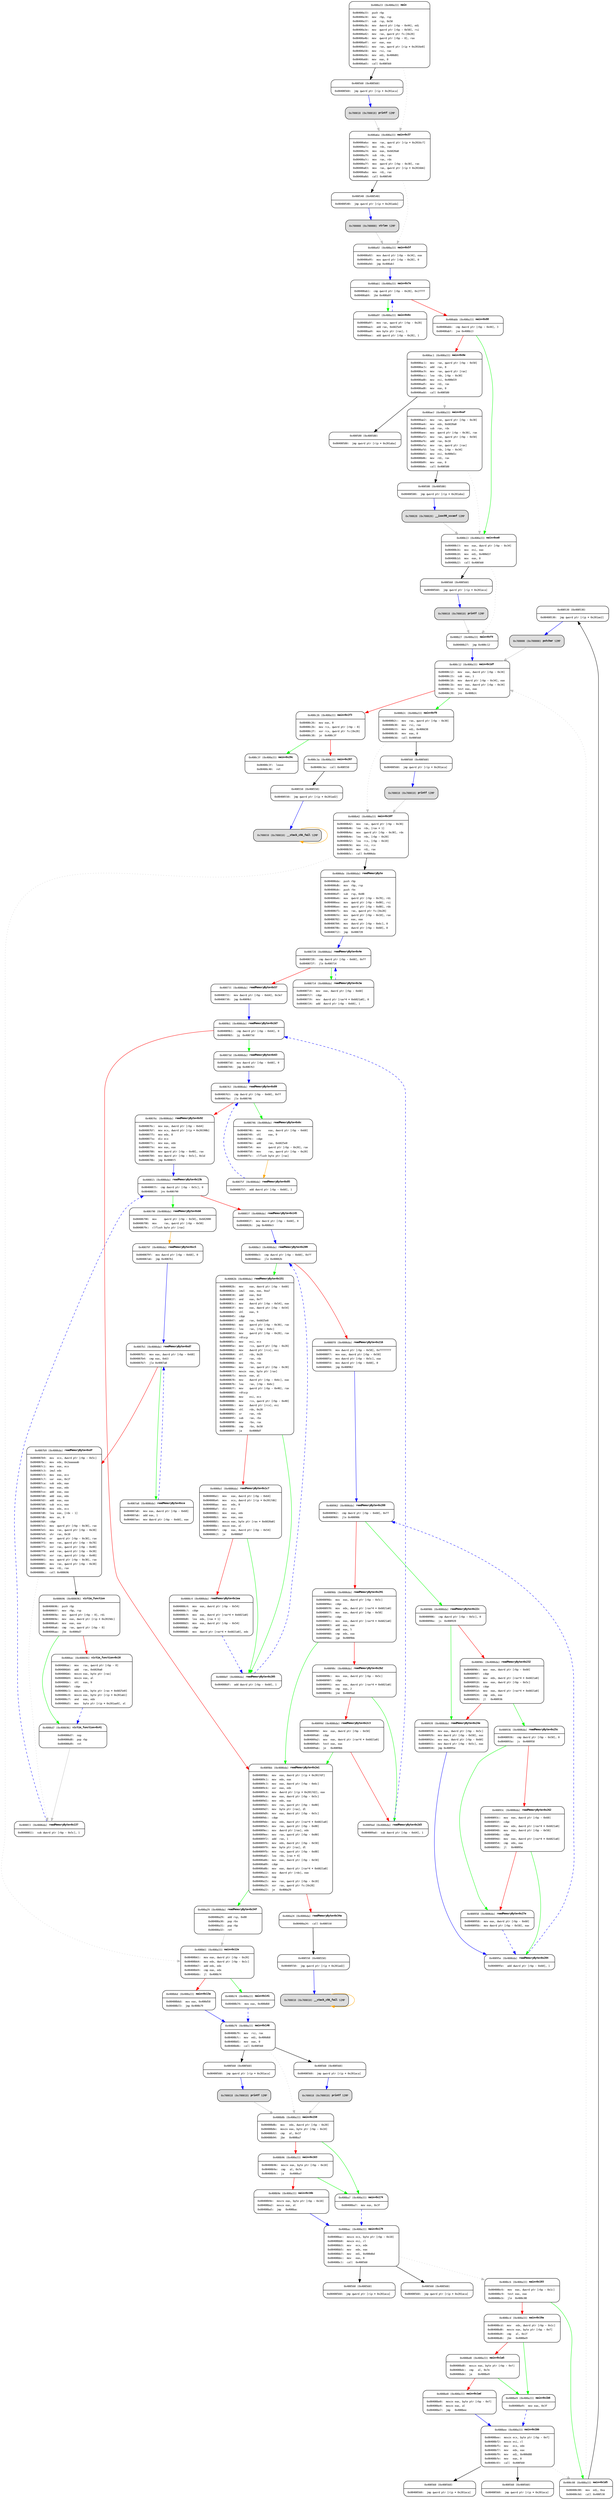 digraph "" {
	graph [bb="0,0,2214.5,7578",
		labeljust=l,
		newrank=true,
		rankdir=TB
	];
	node [label="\N"];
	81	[fontname=monospace,
		fontsize=8.0,
		height=0.65278,
		label=<{ <TABLE BORDER="0" CELLPADDING="1" ALIGN="LEFT"><TR><TD >0x400530</TD><TD >(0x400530)</TD><TD></TD><TD></TD></TR></TABLE>|<TABLE BORDER="0" CELLPADDING="1" ALIGN="LEFT"><TR><TD ALIGN="LEFT">0x00400530&#58;&nbsp;</TD><TD ALIGN="LEFT">jmp</TD><TD ALIGN="LEFT">qword ptr [rip + 0x201ae2]</TD><TD></TD></TR></TABLE> }>,
		pos="694,5728.5",
		shape=Mrecord,
		width=3.0694];
	83	[fillcolor="#dddddd",
		fontname=monospace,
		fontsize=8.0,
		height=0.51389,
		label=<{ <TABLE BORDER="0" CELLPADDING="1" ALIGN="LEFT"><TR><TD >0x700000</TD><TD >(0x700000)</TD><TD ><B>putchar</B></TD><TD >SIMP</TD></TR></TABLE> }>,
		pos="935,5645.5",
		shape=Mrecord,
		style=filled,
		width=2.3333];
	81 -> 83	[color=blue,
		fontname=monospace,
		fontsize=8.0,
		pos="e,884.38,5663.5 759.54,5705.5 795.46,5693.4 839.69,5678.5 874.75,5666.7"];
	4	[fontname=monospace,
		fontsize=8.0,
		height=0.65278,
		label=<{ <TABLE BORDER="0" CELLPADDING="1" ALIGN="LEFT"><TR><TD >0x400540</TD><TD >(0x400540)</TD><TD></TD><TD></TD></TR></TABLE>|<TABLE BORDER="0" CELLPADDING="1" ALIGN="LEFT"><TR><TD ALIGN="LEFT">0x00400540&#58;&nbsp;</TD><TD ALIGN="LEFT">jmp</TD><TD ALIGN="LEFT">qword ptr [rip + 0x201ada]</TD><TD></TD></TR></TABLE> }>,
		pos="1269,6972.5",
		shape=Mrecord,
		width=3.0694];
	5	[fillcolor="#dddddd",
		fontname=monospace,
		fontsize=8.0,
		height=0.51389,
		label=<{ <TABLE BORDER="0" CELLPADDING="1" ALIGN="LEFT"><TR><TD >0x700008</TD><TD >(0x700008)</TD><TD ><B>strlen</B></TD><TD >SIMP</TD></TR></TABLE> }>,
		pos="1284,6894.5",
		shape=Mrecord,
		style=filled,
		width=2.2778];
	4 -> 5	[color=blue,
		fontname=monospace,
		fontsize=8.0,
		pos="e,1280.6,6912.9 1273.4,6949.1 1275,6940.9 1276.9,6931.5 1278.6,6922.9"];
	23	[fontname=monospace,
		fontsize=8.0,
		height=0.65278,
		label=<{ <TABLE BORDER="0" CELLPADDING="1" ALIGN="LEFT"><TR><TD >0x400550</TD><TD >(0x400550)</TD><TD></TD><TD></TD></TR></TABLE>|<TABLE BORDER="0" CELLPADDING="1" ALIGN="LEFT"><TR><TD ALIGN="LEFT">0x00400550&#58;&nbsp;</TD><TD ALIGN="LEFT">jmp</TD><TD ALIGN="LEFT">qword ptr [rip + 0x201ad2]</TD><TD></TD></TR></TABLE> }>,
		pos="1620,5183.5",
		shape=Mrecord,
		width=3.0694];
	25	[fillcolor="#dddddd",
		fontname=monospace,
		fontsize=8.0,
		height=0.51389,
		label=<{ <TABLE BORDER="0" CELLPADDING="1" ALIGN="LEFT"><TR><TD >0x700010</TD><TD >(0x700010)</TD><TD ><B>__stack_chk_fail</B></TD><TD >SIMP</TD></TR></TABLE> }>,
		pos="1614,5055",
		shape=Mrecord,
		style=filled,
		width=2.9028];
	23 -> 25	[color=blue,
		fontname=monospace,
		fontsize=8.0,
		pos="e,1614.8,5073.3 1619,5160.5 1617.9,5139.1 1616.4,5106.6 1615.3,5083.5"];
	38	[fontname=monospace,
		fontsize=8.0,
		height=0.65278,
		label=<{ <TABLE BORDER="0" CELLPADDING="1" ALIGN="LEFT"><TR><TD >0x400550</TD><TD >(0x400550)</TD><TD></TD><TD></TD></TR></TABLE>|<TABLE BORDER="0" CELLPADDING="1" ALIGN="LEFT"><TR><TD ALIGN="LEFT">0x00400550&#58;&nbsp;</TD><TD ALIGN="LEFT">jmp</TD><TD ALIGN="LEFT">qword ptr [rip + 0x201ad2]</TD><TD></TD></TR></TABLE> }>,
		pos="1235,1630.5",
		shape=Mrecord,
		width=3.0694];
	41	[fillcolor="#dddddd",
		fontname=monospace,
		fontsize=8.0,
		height=0.51389,
		label=<{ <TABLE BORDER="0" CELLPADDING="1" ALIGN="LEFT"><TR><TD >0x700010</TD><TD >(0x700010)</TD><TD ><B>__stack_chk_fail</B></TD><TD >SIMP</TD></TR></TABLE> }>,
		pos="1235,1515",
		shape=Mrecord,
		style=filled,
		width=2.9028];
	38 -> 41	[color=blue,
		fontname=monospace,
		fontsize=8.0,
		pos="e,1235,1533.3 1235,1607.3 1235,1589.1 1235,1563 1235,1543.4"];
	44	[fontname=monospace,
		fontsize=8.0,
		height=0.65278,
		label=<{ <TABLE BORDER="0" CELLPADDING="1" ALIGN="LEFT"><TR><TD >0x400560</TD><TD >(0x400560)</TD><TD></TD><TD></TD></TR></TABLE>|<TABLE BORDER="0" CELLPADDING="1" ALIGN="LEFT"><TR><TD ALIGN="LEFT">0x00400560&#58;&nbsp;</TD><TD ALIGN="LEFT">jmp</TD><TD ALIGN="LEFT">qword ptr [rip + 0x201aca]</TD><TD></TD></TR></TABLE> }>,
		pos="1248,1303.5",
		shape=Mrecord,
		width=3.0694];
	48	[fillcolor="#dddddd",
		fontname=monospace,
		fontsize=8.0,
		height=0.51389,
		label=<{ <TABLE BORDER="0" CELLPADDING="1" ALIGN="LEFT"><TR><TD >0x700018</TD><TD >(0x700018)</TD><TD ><B>printf</B></TD><TD >SIMP</TD></TR></TABLE> }>,
		pos="1276,1225.5",
		shape=Mrecord,
		style=filled,
		width=2.2778];
	44 -> 48	[color=blue,
		fontname=monospace,
		fontsize=8.0,
		pos="e,1269.6,1243.9 1256.2,1280.1 1259.3,1271.7 1262.9,1262.1 1266.1,1253.3"];
	62	[fontname=monospace,
		fontsize=8.0,
		height=0.65278,
		label=<{ <TABLE BORDER="0" CELLPADDING="1" ALIGN="LEFT"><TR><TD >0x400560</TD><TD >(0x400560)</TD><TD></TD><TD></TD></TR></TABLE>|<TABLE BORDER="0" CELLPADDING="1" ALIGN="LEFT"><TR><TD ALIGN="LEFT">0x00400560&#58;&nbsp;</TD><TD ALIGN="LEFT">jmp</TD><TD ALIGN="LEFT">qword ptr [rip + 0x201aca]</TD><TD></TD></TR></TABLE> }>,
		pos="1626,633.5",
		shape=Mrecord,
		width=3.0694];
	84	[fontname=monospace,
		fontsize=8.0,
		height=0.65278,
		label=<{ <TABLE BORDER="0" CELLPADDING="1" ALIGN="LEFT"><TR><TD >0x400560</TD><TD >(0x400560)</TD><TD></TD><TD></TD></TR></TABLE>|<TABLE BORDER="0" CELLPADDING="1" ALIGN="LEFT"><TR><TD ALIGN="LEFT">0x00400560&#58;&nbsp;</TD><TD ALIGN="LEFT">jmp</TD><TD ALIGN="LEFT">qword ptr [rip + 0x201aca]</TD><TD></TD></TR></TABLE> }>,
		pos="2067,30",
		shape=Mrecord,
		width=3.0694];
	49	[fontname=monospace,
		fontsize=8.0,
		height=0.65278,
		label=<{ <TABLE BORDER="0" CELLPADDING="1" ALIGN="LEFT"><TR><TD >0x400560</TD><TD >(0x400560)</TD><TD></TD><TD></TD></TR></TABLE>|<TABLE BORDER="0" CELLPADDING="1" ALIGN="LEFT"><TR><TD ALIGN="LEFT">0x00400560&#58;&nbsp;</TD><TD ALIGN="LEFT">jmp</TD><TD ALIGN="LEFT">qword ptr [rip + 0x201aca]</TD><TD></TD></TR></TABLE> }>,
		pos="1487,1303.5",
		shape=Mrecord,
		width=3.0694];
	54	[fillcolor="#dddddd",
		fontname=monospace,
		fontsize=8.0,
		height=0.51389,
		label=<{ <TABLE BORDER="0" CELLPADDING="1" ALIGN="LEFT"><TR><TD >0x700018</TD><TD >(0x700018)</TD><TD ><B>printf</B></TD><TD >SIMP</TD></TR></TABLE> }>,
		pos="1487,1225.5",
		shape=Mrecord,
		style=filled,
		width=2.2778];
	49 -> 54	[color=blue,
		fontname=monospace,
		fontsize=8.0,
		pos="e,1487,1243.9 1487,1280.1 1487,1272 1487,1262.7 1487,1254.2"];
	19	[fontname=monospace,
		fontsize=8.0,
		height=0.65278,
		label=<{ <TABLE BORDER="0" CELLPADDING="1" ALIGN="LEFT"><TR><TD >0x400560</TD><TD >(0x400560)</TD><TD></TD><TD></TD></TR></TABLE>|<TABLE BORDER="0" CELLPADDING="1" ALIGN="LEFT"><TR><TD ALIGN="LEFT">0x00400560&#58;&nbsp;</TD><TD ALIGN="LEFT">jmp</TD><TD ALIGN="LEFT">qword ptr [rip + 0x201aca]</TD><TD></TD></TR></TABLE> }>,
		pos="1225,5273",
		shape=Mrecord,
		width=3.0694];
	22	[fillcolor="#dddddd",
		fontname=monospace,
		fontsize=8.0,
		height=0.51389,
		label=<{ <TABLE BORDER="0" CELLPADDING="1" ALIGN="LEFT"><TR><TD >0x700018</TD><TD >(0x700018)</TD><TD ><B>printf</B></TD><TD >SIMP</TD></TR></TABLE> }>,
		pos="1239,5183.5",
		shape=Mrecord,
		style=filled,
		width=2.2778];
	19 -> 22	[color=blue,
		fontname=monospace,
		fontsize=8.0,
		pos="e,1236.3,5201.6 1228.5,5249.9 1230.4,5238.3 1232.7,5224 1234.6,5211.7"];
	12	[fontname=monospace,
		fontsize=8.0,
		height=0.65278,
		label=<{ <TABLE BORDER="0" CELLPADDING="1" ALIGN="LEFT"><TR><TD >0x400560</TD><TD >(0x400560)</TD><TD></TD><TD></TD></TR></TABLE>|<TABLE BORDER="0" CELLPADDING="1" ALIGN="LEFT"><TR><TD ALIGN="LEFT">0x00400560&#58;&nbsp;</TD><TD ALIGN="LEFT">jmp</TD><TD ALIGN="LEFT">qword ptr [rip + 0x201aca]</TD><TD></TD></TR></TABLE> }>,
		pos="1341,5811.5",
		shape=Mrecord,
		width=3.0694];
	14	[fillcolor="#dddddd",
		fontname=monospace,
		fontsize=8.0,
		height=0.51389,
		label=<{ <TABLE BORDER="0" CELLPADDING="1" ALIGN="LEFT"><TR><TD >0x700018</TD><TD >(0x700018)</TD><TD ><B>printf</B></TD><TD >SIMP</TD></TR></TABLE> }>,
		pos="1356,5728.5",
		shape=Mrecord,
		style=filled,
		width=2.2778];
	12 -> 14	[color=blue,
		fontname=monospace,
		fontsize=8.0,
		pos="e,1352.8,5746.7 1345.1,5788.4 1346.9,5778.6 1349,5767.1 1350.9,5756.8"];
	1	[fontname=monospace,
		fontsize=8.0,
		height=0.65278,
		label=<{ <TABLE BORDER="0" CELLPADDING="1" ALIGN="LEFT"><TR><TD >0x400560</TD><TD >(0x400560)</TD><TD></TD><TD></TD></TR></TABLE>|<TABLE BORDER="0" CELLPADDING="1" ALIGN="LEFT"><TR><TD ALIGN="LEFT">0x00400560&#58;&nbsp;</TD><TD ALIGN="LEFT">jmp</TD><TD ALIGN="LEFT">qword ptr [rip + 0x201aca]</TD><TD></TD></TR></TABLE> }>,
		pos="1268,7315.5",
		shape=Mrecord,
		width=3.0694];
	2	[fillcolor="#dddddd",
		fontname=monospace,
		fontsize=8.0,
		height=0.51389,
		label=<{ <TABLE BORDER="0" CELLPADDING="1" ALIGN="LEFT"><TR><TD >0x700018</TD><TD >(0x700018)</TD><TD ><B>printf</B></TD><TD >SIMP</TD></TR></TABLE> }>,
		pos="1283,7237.5",
		shape=Mrecord,
		style=filled,
		width=2.2778];
	1 -> 2	[color=blue,
		fontname=monospace,
		fontsize=8.0,
		pos="e,1279.6,7255.9 1272.4,7292.1 1274,7283.9 1275.9,7274.5 1277.6,7265.9"];
	88	[fontname=monospace,
		fontsize=8.0,
		height=0.65278,
		label=<{ <TABLE BORDER="0" CELLPADDING="1" ALIGN="LEFT"><TR><TD >0x400560</TD><TD >(0x400560)</TD><TD></TD><TD></TD></TR></TABLE>|<TABLE BORDER="0" CELLPADDING="1" ALIGN="LEFT"><TR><TD ALIGN="LEFT">0x00400560&#58;&nbsp;</TD><TD ALIGN="LEFT">jmp</TD><TD ALIGN="LEFT">qword ptr [rip + 0x201aca]</TD><TD></TD></TR></TABLE> }>,
		pos="1828,30",
		shape=Mrecord,
		width=3.0694];
	72	[fontname=monospace,
		fontsize=8.0,
		height=0.65278,
		label=<{ <TABLE BORDER="0" CELLPADDING="1" ALIGN="LEFT"><TR><TD >0x400560</TD><TD >(0x400560)</TD><TD></TD><TD></TD></TR></TABLE>|<TABLE BORDER="0" CELLPADDING="1" ALIGN="LEFT"><TR><TD ALIGN="LEFT">0x00400560&#58;&nbsp;</TD><TD ALIGN="LEFT">jmp</TD><TD ALIGN="LEFT">qword ptr [rip + 0x201aca]</TD><TD></TD></TR></TABLE> }>,
		pos="1138,633.5",
		shape=Mrecord,
		width=3.0694];
	76	[fontname=monospace,
		fontsize=8.0,
		height=0.65278,
		label=<{ <TABLE BORDER="0" CELLPADDING="1" ALIGN="LEFT"><TR><TD >0x400580</TD><TD >(0x400580)</TD><TD></TD><TD></TD></TR></TABLE>|<TABLE BORDER="0" CELLPADDING="1" ALIGN="LEFT"><TR><TD ALIGN="LEFT">0x00400580&#58;&nbsp;</TD><TD ALIGN="LEFT">jmp</TD><TD ALIGN="LEFT">qword ptr [rip + 0x201aba]</TD><TD></TD></TR></TABLE> }>,
		pos="1410,6102.5",
		shape=Mrecord,
		width=3.0694];
	77	[fillcolor="#dddddd",
		fontname=monospace,
		fontsize=8.0,
		height=0.51389,
		label=<{ <TABLE BORDER="0" CELLPADDING="1" ALIGN="LEFT"><TR><TD >0x700028</TD><TD >(0x700028)</TD><TD ><B>__isoc99_sscanf</B></TD><TD >SIMP</TD></TR></TABLE> }>,
		pos="1410,6024.5",
		shape=Mrecord,
		style=filled,
		width=2.8333];
	76 -> 77	[color=blue,
		fontname=monospace,
		fontsize=8.0,
		pos="e,1410,6042.9 1410,6079.1 1410,6071 1410,6061.7 1410,6053.2"];
	11	[fontname=monospace,
		fontsize=8.0,
		height=0.65278,
		label=<{ <TABLE BORDER="0" CELLPADDING="1" ALIGN="LEFT"><TR><TD >0x400580</TD><TD >(0x400580)</TD><TD></TD><TD></TD></TR></TABLE>|<TABLE BORDER="0" CELLPADDING="1" ALIGN="LEFT"><TR><TD ALIGN="LEFT">0x00400580&#58;&nbsp;</TD><TD ALIGN="LEFT">jmp</TD><TD ALIGN="LEFT">qword ptr [rip + 0x201aba]</TD><TD></TD></TR></TABLE> }>,
		pos="1515,6257",
		shape=Mrecord,
		width=3.0694];
	59	[fontname=monospace,
		fontsize=8.0,
		height=1.7361,
		label=<{ <TABLE BORDER="0" CELLPADDING="1" ALIGN="LEFT"><TR><TD >0x400696</TD><TD >(0x400696)</TD><TD ><B>victim_function</B></TD><TD></TD></TR></TABLE>|<TABLE BORDER="0" CELLPADDING="1" ALIGN="LEFT"><TR><TD ALIGN="LEFT">0x00400696&#58;&nbsp;</TD><TD ALIGN="LEFT">push</TD><TD ALIGN="LEFT">rbp</TD><TD></TD></TR><TR><TD ALIGN="LEFT">0x00400697&#58;&nbsp;</TD><TD ALIGN="LEFT">mov</TD><TD ALIGN="LEFT">rbp, rsp</TD><TD></TD></TR><TR><TD ALIGN="LEFT">0x0040069a&#58;&nbsp;</TD><TD ALIGN="LEFT">mov</TD><TD ALIGN="LEFT">qword ptr [rbp - 8], rdi</TD><TD></TD></TR><TR><TD ALIGN="LEFT">0x0040069e&#58;&nbsp;</TD><TD ALIGN="LEFT">mov</TD><TD ALIGN="LEFT">eax, dword ptr [rip + 0x2019dc]</TD><TD></TD></TR><TR><TD ALIGN="LEFT">0x004006a4&#58;&nbsp;</TD><TD ALIGN="LEFT">mov</TD><TD ALIGN="LEFT">eax, eax</TD><TD></TD></TR><TR><TD ALIGN="LEFT">0x004006a6&#58;&nbsp;</TD><TD ALIGN="LEFT">cmp</TD><TD ALIGN="LEFT">rax, qword ptr [rbp - 8]</TD><TD></TD></TR><TR><TD ALIGN="LEFT">0x004006aa&#58;&nbsp;</TD><TD ALIGN="LEFT">jbe</TD><TD ALIGN="LEFT">0x4006d7</TD><TD></TD></TR></TABLE> }>,
		pos="215,2689",
		shape=Mrecord,
		width=3.4444];
	105	[fontname=monospace,
		fontsize=8.0,
		height=2.2778,
		label=<{ <TABLE BORDER="0" CELLPADDING="1" ALIGN="LEFT"><TR><TD >0x4006ac</TD><TD >(0x400696)</TD><TD ><B>victim_function+0x16</B></TD><TD></TD></TR></TABLE>|<TABLE BORDER="0" CELLPADDING="1" ALIGN="LEFT"><TR><TD ALIGN="LEFT">0x004006ac&#58;&nbsp;</TD><TD ALIGN="LEFT">mov</TD><TD ALIGN="LEFT">rax, qword ptr [rbp - 8]</TD><TD></TD></TR><TR><TD ALIGN="LEFT">0x004006b0&#58;&nbsp;</TD><TD ALIGN="LEFT">add</TD><TD ALIGN="LEFT">rax, 0x6020a0</TD><TD></TD></TR><TR><TD ALIGN="LEFT">0x004006b6&#58;&nbsp;</TD><TD ALIGN="LEFT">movzx</TD><TD ALIGN="LEFT">eax, byte ptr [rax]</TD><TD></TD></TR><TR><TD ALIGN="LEFT">0x004006b9&#58;&nbsp;</TD><TD ALIGN="LEFT">movzx</TD><TD ALIGN="LEFT">eax, al</TD><TD></TD></TR><TR><TD ALIGN="LEFT">0x004006bc&#58;&nbsp;</TD><TD ALIGN="LEFT">shl</TD><TD ALIGN="LEFT">eax, 9</TD><TD></TD></TR><TR><TD ALIGN="LEFT">0x004006bf&#58;&nbsp;</TD><TD ALIGN="LEFT">cdqe</TD><TD></TD><TD></TD></TR><TR><TD ALIGN="LEFT">0x004006c1&#58;&nbsp;</TD><TD ALIGN="LEFT">movzx</TD><TD ALIGN="LEFT">edx, byte ptr [rax + 0x6025e0]</TD><TD></TD></TR><TR><TD ALIGN="LEFT">0x004006c8&#58;&nbsp;</TD><TD ALIGN="LEFT">movzx</TD><TD ALIGN="LEFT">eax, byte ptr [rip + 0x201ab1]</TD><TD></TD></TR><TR><TD ALIGN="LEFT">0x004006cf&#58;&nbsp;</TD><TD ALIGN="LEFT">and</TD><TD ALIGN="LEFT">eax, edx</TD><TD></TD></TR><TR><TD ALIGN="LEFT">0x004006d1&#58;&nbsp;</TD><TD ALIGN="LEFT">mov</TD><TD ALIGN="LEFT">byte ptr [rip + 0x201aa9], al</TD><TD></TD></TR></TABLE> }>,
		pos="190,2489",
		shape=Mrecord,
		width=3.4444];
	59 -> 105	[color=red,
		fontname=monospace,
		fontsize=8.0,
		pos="e,200.17,2570.5 207.3,2627 205.45,2612.3 203.43,2596.4 201.46,2580.7"];
	64	[fontname=monospace,
		fontsize=8.0,
		height=1.0139,
		label=<{ <TABLE BORDER="0" CELLPADDING="1" ALIGN="LEFT"><TR><TD >0x4006d7</TD><TD >(0x400696)</TD><TD ><B>victim_function+0x41</B></TD><TD></TD></TR></TABLE>|<TABLE BORDER="0" CELLPADDING="1" ALIGN="LEFT"><TR><TD ALIGN="LEFT">0x004006d7&#58;&nbsp;</TD><TD ALIGN="LEFT">nop</TD><TD></TD><TD></TD></TR><TR><TD ALIGN="LEFT">0x004006d8&#58;&nbsp;</TD><TD ALIGN="LEFT">pop</TD><TD ALIGN="LEFT">rbp</TD><TD></TD></TR><TR><TD ALIGN="LEFT">0x004006d9&#58;&nbsp;</TD><TD ALIGN="LEFT">ret</TD><TD></TD><TD></TD></TR></TABLE> }>,
		pos="170,2321.5",
		shape=Mrecord,
		width=2.8889];
	59 -> 64	[color=green,
		fontname=monospace,
		fontsize=8.0,
		pos="e,250.47,2357.7 287.09,2626.7 301.72,2610.3 315.05,2591.3 323,2571 349.54,2503.1 360.04,2469.8 323,2407 315,2393.4 288.35,2377 259.48,\
2362.2"];
	105 -> 64	[color=blue,
		fontname=monospace,
		fontsize=8.0,
		pos="e,174.26,2357.7 180.23,2407.2 178.59,2393.6 176.94,2379.9 175.46,2367.7",
		style=dashed];
	99	[fontname=monospace,
		fontsize=8.0,
		height=0.65278,
		label=<{ <TABLE BORDER="0" CELLPADDING="1" ALIGN="LEFT"><TR><TD >0x400811</TD><TD >(0x4006da)</TD><TD ><B>readMemoryByte+0x137</B></TD><TD></TD></TR></TABLE>|<TABLE BORDER="0" CELLPADDING="1" ALIGN="LEFT"><TR><TD ALIGN="LEFT">0x00400811&#58;&nbsp;</TD><TD ALIGN="LEFT">sub</TD><TD ALIGN="LEFT">dword ptr [rbp - 0x5c], 1</TD><TD></TD></TR></TABLE> }>,
		pos="170,2037",
		shape=Mrecord,
		width=3];
	64 -> 99	[color=gray,
		fontname=monospace,
		fontsize=8.0,
		pos="e,170,2060.2 170,2285.3 170,2230.1 170,2123.9 170,2070.5"];
	26	[fontname=monospace,
		fontsize=8.0,
		height=2.8194,
		label=<{ <TABLE BORDER="0" CELLPADDING="1" ALIGN="LEFT"><TR><TD >0x4006da</TD><TD >(0x4006da)</TD><TD ><B>readMemoryByte</B></TD><TD></TD></TR></TABLE>|<TABLE BORDER="0" CELLPADDING="1" ALIGN="LEFT"><TR><TD ALIGN="LEFT">0x004006da&#58;&nbsp;</TD><TD ALIGN="LEFT">push</TD><TD ALIGN="LEFT">rbp</TD><TD></TD></TR><TR><TD ALIGN="LEFT">0x004006db&#58;&nbsp;</TD><TD ALIGN="LEFT">mov</TD><TD ALIGN="LEFT">rbp, rsp</TD><TD></TD></TR><TR><TD ALIGN="LEFT">0x004006de&#58;&nbsp;</TD><TD ALIGN="LEFT">push</TD><TD ALIGN="LEFT">rbx</TD><TD></TD></TR><TR><TD ALIGN="LEFT">0x004006df&#58;&nbsp;</TD><TD ALIGN="LEFT">sub</TD><TD ALIGN="LEFT">rsp, 0x88</TD><TD></TD></TR><TR><TD ALIGN="LEFT">0x004006e6&#58;&nbsp;</TD><TD ALIGN="LEFT">mov</TD><TD ALIGN="LEFT">qword ptr [rbp - 0x78], rdi</TD><TD></TD></TR><TR><TD ALIGN="LEFT">0x004006ea&#58;&nbsp;</TD><TD ALIGN="LEFT">mov</TD><TD ALIGN="LEFT">qword ptr [rbp - 0x80], rsi</TD><TD></TD></TR><TR><TD ALIGN="LEFT">0x004006ee&#58;&nbsp;</TD><TD ALIGN="LEFT">mov</TD><TD ALIGN="LEFT">qword ptr [rbp - 0x88], rdx</TD><TD></TD></TR><TR><TD ALIGN="LEFT">0x004006f5&#58;&nbsp;</TD><TD ALIGN="LEFT">mov</TD><TD ALIGN="LEFT">rax, qword ptr fs&#58;[0x28]</TD><TD></TD></TR><TR><TD ALIGN="LEFT">0x004006fe&#58;&nbsp;</TD><TD ALIGN="LEFT">mov</TD><TD ALIGN="LEFT">qword ptr [rbp - 0x18], rax</TD><TD></TD></TR><TR><TD ALIGN="LEFT">0x00400702&#58;&nbsp;</TD><TD ALIGN="LEFT">xor</TD><TD ALIGN="LEFT">eax, eax</TD><TD></TD></TR><TR><TD ALIGN="LEFT">0x00400704&#58;&nbsp;</TD><TD ALIGN="LEFT">mov</TD><TD ALIGN="LEFT">dword ptr [rbp - 0x6c], 0</TD><TD></TD></TR><TR><TD ALIGN="LEFT">0x0040070b&#58;&nbsp;</TD><TD ALIGN="LEFT">mov</TD><TD ALIGN="LEFT">dword ptr [rbp - 0x60], 0</TD><TD></TD></TR><TR><TD ALIGN="LEFT">0x00400712&#58;&nbsp;</TD><TD ALIGN="LEFT">jmp</TD><TD ALIGN="LEFT">0x400728</TD><TD></TD></TR></TABLE> }>,
		pos="1365,4848.5",
		shape=Mrecord,
		width=3.1944];
	27	[fontname=monospace,
		fontsize=8.0,
		height=0.83333,
		label=<{ <TABLE BORDER="0" CELLPADDING="1" ALIGN="LEFT"><TR><TD >0x400728</TD><TD >(0x4006da)</TD><TD ><B>readMemoryByte+0x4e</B></TD><TD></TD></TR></TABLE>|<TABLE BORDER="0" CELLPADDING="1" ALIGN="LEFT"><TR><TD ALIGN="LEFT">0x00400728&#58;&nbsp;</TD><TD ALIGN="LEFT">cmp</TD><TD ALIGN="LEFT">dword ptr [rbp - 0x60], 0xff</TD><TD></TD></TR><TR><TD ALIGN="LEFT">0x0040072f&#58;&nbsp;</TD><TD ALIGN="LEFT">jle</TD><TD ALIGN="LEFT">0x400714</TD><TD></TD></TR></TABLE> }>,
		pos="1108,4681",
		shape=Mrecord,
		width=3.1944];
	26 -> 27	[color=blue,
		fontname=monospace,
		fontsize=8.0,
		pos="e,1173.9,4710.6 1249.8,4752.8 1246.9,4750.8 1243.9,4748.9 1241,4747 1222.9,4735.4 1202.4,4724.5 1183,4715"];
	96	[fontname=monospace,
		fontsize=8.0,
		height=1.1944,
		label=<{ <TABLE BORDER="0" CELLPADDING="1" ALIGN="LEFT"><TR><TD >0x400714</TD><TD >(0x4006da)</TD><TD ><B>readMemoryByte+0x3a</B></TD><TD></TD></TR></TABLE>|<TABLE BORDER="0" CELLPADDING="1" ALIGN="LEFT"><TR><TD ALIGN="LEFT">0x00400714&#58;&nbsp;</TD><TD ALIGN="LEFT">mov</TD><TD ALIGN="LEFT">eax, dword ptr [rbp - 0x60]</TD><TD></TD></TR><TR><TD ALIGN="LEFT">0x00400717&#58;&nbsp;</TD><TD ALIGN="LEFT">cdqe</TD><TD></TD><TD></TD></TR><TR><TD ALIGN="LEFT">0x00400719&#58;&nbsp;</TD><TD ALIGN="LEFT">mov</TD><TD ALIGN="LEFT">dword ptr [rax*4 + 0x6021a0], 0</TD><TD></TD></TR><TR><TD ALIGN="LEFT">0x00400724&#58;&nbsp;</TD><TD ALIGN="LEFT">add</TD><TD ALIGN="LEFT">dword ptr [rbp - 0x60], 1</TD><TD></TD></TR></TABLE> }>,
		pos="1108,4848.5",
		shape=Mrecord,
		width=3.4444];
	96 -> 27	[color=blue,
		fontname=monospace,
		fontsize=8.0,
		pos="e,1102.7,4710.7 1102,4805.7 1100.9,4779.6 1101,4746.3 1102.2,4720.8",
		style=dashed];
	27 -> 96	[color=green,
		fontname=monospace,
		fontsize=8.0,
		pos="e,1114,4805.7 1113.3,4710.7 1114.8,4734.1 1115.1,4767.7 1114.3,4795.7"];
	28	[fontname=monospace,
		fontsize=8.0,
		height=0.83333,
		label=<{ <TABLE BORDER="0" CELLPADDING="1" ALIGN="LEFT"><TR><TD >0x400731</TD><TD >(0x4006da)</TD><TD ><B>readMemoryByte+0x57</B></TD><TD></TD></TR></TABLE>|<TABLE BORDER="0" CELLPADDING="1" ALIGN="LEFT"><TR><TD ALIGN="LEFT">0x00400731&#58;&nbsp;</TD><TD ALIGN="LEFT">mov</TD><TD ALIGN="LEFT">dword ptr [rbp - 0x64], 0x3e7</TD><TD></TD></TR><TR><TD ALIGN="LEFT">0x00400738&#58;&nbsp;</TD><TD ALIGN="LEFT">jmp</TD><TD ALIGN="LEFT">0x4009b1</TD><TD></TD></TR></TABLE> }>,
		pos="1108,4585",
		shape=Mrecord,
		width=3.25];
	27 -> 28	[color=red,
		fontname=monospace,
		fontsize=8.0,
		pos="e,1108,4614.5 1108,4651.3 1108,4642.9 1108,4633.6 1108,4624.7"];
	29	[fontname=monospace,
		fontsize=8.0,
		height=0.83333,
		label=<{ <TABLE BORDER="0" CELLPADDING="1" ALIGN="LEFT"><TR><TD >0x4009b1</TD><TD >(0x4006da)</TD><TD ><B>readMemoryByte+0x2d7</B></TD><TD></TD></TR></TABLE>|<TABLE BORDER="0" CELLPADDING="1" ALIGN="LEFT"><TR><TD ALIGN="LEFT">0x004009b1&#58;&nbsp;</TD><TD ALIGN="LEFT">cmp</TD><TD ALIGN="LEFT">dword ptr [rbp - 0x64], 0</TD><TD></TD></TR><TR><TD ALIGN="LEFT">0x004009b5&#58;&nbsp;</TD><TD ALIGN="LEFT">jg</TD><TD ALIGN="LEFT">0x40073d</TD><TD></TD></TR></TABLE> }>,
		pos="1109,4489",
		shape=Mrecord,
		width=3];
	28 -> 29	[color=blue,
		fontname=monospace,
		fontsize=8.0,
		pos="e,1108.7,4518.5 1108.3,4555.3 1108.4,4546.9 1108.5,4537.6 1108.6,4528.7"];
	30	[fontname=monospace,
		fontsize=8.0,
		height=0.83333,
		label=<{ <TABLE BORDER="0" CELLPADDING="1" ALIGN="LEFT"><TR><TD >0x40073d</TD><TD >(0x4006da)</TD><TD ><B>readMemoryByte+0x63</B></TD><TD></TD></TR></TABLE>|<TABLE BORDER="0" CELLPADDING="1" ALIGN="LEFT"><TR><TD ALIGN="LEFT">0x0040073d&#58;&nbsp;</TD><TD ALIGN="LEFT">mov</TD><TD ALIGN="LEFT">dword ptr [rbp - 0x60], 0</TD><TD></TD></TR><TR><TD ALIGN="LEFT">0x00400744&#58;&nbsp;</TD><TD ALIGN="LEFT">jmp</TD><TD ALIGN="LEFT">0x400763</TD><TD></TD></TR></TABLE> }>,
		pos="1109,4393",
		shape=Mrecord,
		width=3];
	32	[fontname=monospace,
		fontsize=8.0,
		height=0.83333,
		label=<{ <TABLE BORDER="0" CELLPADDING="1" ALIGN="LEFT"><TR><TD >0x400763</TD><TD >(0x4006da)</TD><TD ><B>readMemoryByte+0x89</B></TD><TD></TD></TR></TABLE>|<TABLE BORDER="0" CELLPADDING="1" ALIGN="LEFT"><TR><TD ALIGN="LEFT">0x00400763&#58;&nbsp;</TD><TD ALIGN="LEFT">cmp</TD><TD ALIGN="LEFT">dword ptr [rbp - 0x60], 0xff</TD><TD></TD></TR><TR><TD ALIGN="LEFT">0x0040076a&#58;&nbsp;</TD><TD ALIGN="LEFT">jle</TD><TD ALIGN="LEFT">0x400746</TD><TD></TD></TR></TABLE> }>,
		pos="1109,4297",
		shape=Mrecord,
		width=3.1944];
	30 -> 32	[color=blue,
		fontname=monospace,
		fontsize=8.0,
		pos="e,1109,4326.5 1109,4363.3 1109,4354.9 1109,4345.6 1109,4336.7"];
	35	[fontname=monospace,
		fontsize=8.0,
		height=1.7361,
		label=<{ <TABLE BORDER="0" CELLPADDING="1" ALIGN="LEFT"><TR><TD >0x400746</TD><TD >(0x4006da)</TD><TD ><B>readMemoryByte+0x6c</B></TD><TD></TD></TR></TABLE>|<TABLE BORDER="0" CELLPADDING="1" ALIGN="LEFT"><TR><TD ALIGN="LEFT">0x00400746&#58;&nbsp;</TD><TD ALIGN="LEFT">mov</TD><TD ALIGN="LEFT">eax, dword ptr [rbp - 0x60]</TD><TD></TD></TR><TR><TD ALIGN="LEFT">0x00400749&#58;&nbsp;</TD><TD ALIGN="LEFT">shl</TD><TD ALIGN="LEFT">eax, 9</TD><TD></TD></TR><TR><TD ALIGN="LEFT">0x0040074c&#58;&nbsp;</TD><TD ALIGN="LEFT">cdqe</TD><TD></TD><TD></TD></TR><TR><TD ALIGN="LEFT">0x0040074e&#58;&nbsp;</TD><TD ALIGN="LEFT">add</TD><TD ALIGN="LEFT">rax, 0x6025e0</TD><TD></TD></TR><TR><TD ALIGN="LEFT">0x00400754&#58;&nbsp;</TD><TD ALIGN="LEFT">mov</TD><TD ALIGN="LEFT">qword ptr [rbp - 0x20], rax</TD><TD></TD></TR><TR><TD ALIGN="LEFT">0x00400758&#58;&nbsp;</TD><TD ALIGN="LEFT">mov</TD><TD ALIGN="LEFT">rax, qword ptr [rbp - 0x20]</TD><TD></TD></TR><TR><TD ALIGN="LEFT">0x0040075c&#58;&nbsp;</TD><TD ALIGN="LEFT">clflush</TD><TD ALIGN="LEFT">byte ptr [rax]</TD><TD></TD></TR></TABLE> }>,
		pos="1259,4155.5",
		shape=Mrecord,
		width=3.375];
	98	[fontname=monospace,
		fontsize=8.0,
		height=0.65278,
		label=<{ <TABLE BORDER="0" CELLPADDING="1" ALIGN="LEFT"><TR><TD >0x40075f</TD><TD >(0x4006da)</TD><TD ><B>readMemoryByte+0x85</B></TD><TD></TD></TR></TABLE>|<TABLE BORDER="0" CELLPADDING="1" ALIGN="LEFT"><TR><TD ALIGN="LEFT">0x0040075f&#58;&nbsp;</TD><TD ALIGN="LEFT">add</TD><TD ALIGN="LEFT">dword ptr [rbp - 0x60], 1</TD><TD></TD></TR></TABLE> }>,
		pos="1223,4014",
		shape=Mrecord,
		width=3];
	35 -> 98	[color=orange,
		fontname=monospace,
		fontsize=8.0,
		pos="e,1228.7,4037 1243.2,4093.3 1239.1,4077.3 1234.8,4060.7 1231.2,4047"];
	98 -> 32	[color=blue,
		fontname=monospace,
		fontsize=8.0,
		pos="e,1104.2,4267.5 1173.9,4037.3 1156.5,4047.7 1138.6,4061.9 1128,4080 1095.8,4135 1097.9,4211.7 1103,4257.4",
		style=dashed];
	32 -> 35	[color=green,
		fontname=monospace,
		fontsize=8.0,
		pos="e,1193.4,4217.6 1139.7,4267.4 1153.2,4254.9 1169.6,4239.7 1185.9,4224.5"];
	36	[fontname=monospace,
		fontsize=8.0,
		height=2.0972,
		label=<{ <TABLE BORDER="0" CELLPADDING="1" ALIGN="LEFT"><TR><TD >0x40076c</TD><TD >(0x4006da)</TD><TD ><B>readMemoryByte+0x92</B></TD><TD></TD></TR></TABLE>|<TABLE BORDER="0" CELLPADDING="1" ALIGN="LEFT"><TR><TD ALIGN="LEFT">0x0040076c&#58;&nbsp;</TD><TD ALIGN="LEFT">mov</TD><TD ALIGN="LEFT">eax, dword ptr [rbp - 0x64]</TD><TD></TD></TR><TR><TD ALIGN="LEFT">0x0040076f&#58;&nbsp;</TD><TD ALIGN="LEFT">mov</TD><TD ALIGN="LEFT">ecx, dword ptr [rip + 0x20190b]</TD><TD></TD></TR><TR><TD ALIGN="LEFT">0x00400775&#58;&nbsp;</TD><TD ALIGN="LEFT">mov</TD><TD ALIGN="LEFT">edx, 0</TD><TD></TD></TR><TR><TD ALIGN="LEFT">0x0040077a&#58;&nbsp;</TD><TD ALIGN="LEFT">div</TD><TD ALIGN="LEFT">ecx</TD><TD></TD></TR><TR><TD ALIGN="LEFT">0x0040077c&#58;&nbsp;</TD><TD ALIGN="LEFT">mov</TD><TD ALIGN="LEFT">eax, edx</TD><TD></TD></TR><TR><TD ALIGN="LEFT">0x0040077e&#58;&nbsp;</TD><TD ALIGN="LEFT">mov</TD><TD ALIGN="LEFT">eax, eax</TD><TD></TD></TR><TR><TD ALIGN="LEFT">0x00400780&#58;&nbsp;</TD><TD ALIGN="LEFT">mov</TD><TD ALIGN="LEFT">qword ptr [rbp - 0x48], rax</TD><TD></TD></TR><TR><TD ALIGN="LEFT">0x00400784&#58;&nbsp;</TD><TD ALIGN="LEFT">mov</TD><TD ALIGN="LEFT">dword ptr [rbp - 0x5c], 0x1d</TD><TD></TD></TR><TR><TD ALIGN="LEFT">0x0040078b&#58;&nbsp;</TD><TD ALIGN="LEFT">jmp</TD><TD ALIGN="LEFT">0x400815</TD><TD></TD></TR></TABLE> }>,
		pos="959,4155.5",
		shape=Mrecord,
		width=3.375];
	32 -> 36	[color=red,
		fontname=monospace,
		fontsize=8.0,
		pos="e,1038.6,4230.6 1078.3,4267.4 1068.7,4258.5 1057.7,4248.3 1046.2,4237.6"];
	39	[fontname=monospace,
		fontsize=8.0,
		height=0.83333,
		label=<{ <TABLE BORDER="0" CELLPADDING="1" ALIGN="LEFT"><TR><TD >0x400815</TD><TD >(0x4006da)</TD><TD ><B>readMemoryByte+0x13b</B></TD><TD></TD></TR></TABLE>|<TABLE BORDER="0" CELLPADDING="1" ALIGN="LEFT"><TR><TD ALIGN="LEFT">0x00400815&#58;&nbsp;</TD><TD ALIGN="LEFT">cmp</TD><TD ALIGN="LEFT">dword ptr [rbp - 0x5c], 0</TD><TD></TD></TR><TR><TD ALIGN="LEFT">0x00400819&#58;&nbsp;</TD><TD ALIGN="LEFT">jns</TD><TD ALIGN="LEFT">0x400790</TD><TD></TD></TR></TABLE> }>,
		pos="952,4014",
		shape=Mrecord,
		width=3];
	36 -> 39	[color=blue,
		fontname=monospace,
		fontsize=8.0,
		pos="e,953.44,4043.7 955.27,4080.3 954.82,4071.1 954.36,4062.1 953.94,4053.8"];
	42	[fontname=monospace,
		fontsize=8.0,
		height=1.0139,
		label=<{ <TABLE BORDER="0" CELLPADDING="1" ALIGN="LEFT"><TR><TD >0x400790</TD><TD >(0x4006da)</TD><TD ><B>readMemoryByte+0xb6</B></TD><TD></TD></TR></TABLE>|<TABLE BORDER="0" CELLPADDING="1" ALIGN="LEFT"><TR><TD ALIGN="LEFT">0x00400790&#58;&nbsp;</TD><TD ALIGN="LEFT">mov</TD><TD ALIGN="LEFT">qword ptr [rbp - 0x50], 0x602080</TD><TD></TD></TR><TR><TD ALIGN="LEFT">0x00400798&#58;&nbsp;</TD><TD ALIGN="LEFT">mov</TD><TD ALIGN="LEFT">rax, qword ptr [rbp - 0x50]</TD><TD></TD></TR><TR><TD ALIGN="LEFT">0x0040079c&#58;&nbsp;</TD><TD ALIGN="LEFT">clflush</TD><TD ALIGN="LEFT">byte ptr [rax]</TD><TD></TD></TR></TABLE> }>,
		pos="623,3911.5",
		shape=Mrecord,
		width=3.6944];
	46	[fontname=monospace,
		fontsize=8.0,
		height=0.83333,
		label=<{ <TABLE BORDER="0" CELLPADDING="1" ALIGN="LEFT"><TR><TD >0x40079f</TD><TD >(0x4006da)</TD><TD ><B>readMemoryByte+0xc5</B></TD><TD></TD></TR></TABLE>|<TABLE BORDER="0" CELLPADDING="1" ALIGN="LEFT"><TR><TD ALIGN="LEFT">0x0040079f&#58;&nbsp;</TD><TD ALIGN="LEFT">mov</TD><TD ALIGN="LEFT">dword ptr [rbp - 0x68], 0</TD><TD></TD></TR><TR><TD ALIGN="LEFT">0x004007a6&#58;&nbsp;</TD><TD ALIGN="LEFT">jmp</TD><TD ALIGN="LEFT">0x4007b1</TD><TD></TD></TR></TABLE> }>,
		pos="598,3802.5",
		shape=Mrecord,
		width=3];
	42 -> 46	[color=orange,
		fontname=monospace,
		fontsize=8.0,
		pos="e,604.7,3832.2 614.81,3875.5 612.33,3864.8 609.59,3853.1 607.06,3842.3"];
	50	[fontname=monospace,
		fontsize=8.0,
		height=1.0139,
		label=<{ <TABLE BORDER="0" CELLPADDING="1" ALIGN="LEFT"><TR><TD >0x4007b1</TD><TD >(0x4006da)</TD><TD ><B>readMemoryByte+0xd7</B></TD><TD></TD></TR></TABLE>|<TABLE BORDER="0" CELLPADDING="1" ALIGN="LEFT"><TR><TD ALIGN="LEFT">0x004007b1&#58;&nbsp;</TD><TD ALIGN="LEFT">mov</TD><TD ALIGN="LEFT">eax, dword ptr [rbp - 0x68]</TD><TD></TD></TR><TR><TD ALIGN="LEFT">0x004007b4&#58;&nbsp;</TD><TD ALIGN="LEFT">cmp</TD><TD ALIGN="LEFT">eax, 0x63</TD><TD></TD></TR><TR><TD ALIGN="LEFT">0x004007b7&#58;&nbsp;</TD><TD ALIGN="LEFT">jle</TD><TD ALIGN="LEFT">0x4007a8</TD><TD></TD></TR></TABLE> }>,
		pos="311,3485.5",
		shape=Mrecord,
		width=3.125];
	46 -> 50	[color=blue,
		fontname=monospace,
		fontsize=8.0,
		pos="e,343.19,3521.8 572.02,3773 521.51,3717.5 409.77,3594.9 350.19,3529.5"];
	102	[fontname=monospace,
		fontsize=8.0,
		height=1.0139,
		label=<{ <TABLE BORDER="0" CELLPADDING="1" ALIGN="LEFT"><TR><TD >0x4007a8</TD><TD >(0x4006da)</TD><TD ><B>readMemoryByte+0xce</B></TD><TD></TD></TR></TABLE>|<TABLE BORDER="0" CELLPADDING="1" ALIGN="LEFT"><TR><TD ALIGN="LEFT">0x004007a8&#58;&nbsp;</TD><TD ALIGN="LEFT">mov</TD><TD ALIGN="LEFT">eax, dword ptr [rbp - 0x68]</TD><TD></TD></TR><TR><TD ALIGN="LEFT">0x004007ab&#58;&nbsp;</TD><TD ALIGN="LEFT">add</TD><TD ALIGN="LEFT">eax, 1</TD><TD></TD></TR><TR><TD ALIGN="LEFT">0x004007ae&#58;&nbsp;</TD><TD ALIGN="LEFT">mov</TD><TD ALIGN="LEFT">dword ptr [rbp - 0x68], eax</TD><TD></TD></TR></TABLE> }>,
		pos="311,3802.5",
		shape=Mrecord,
		width=3.125];
	102 -> 50	[color=blue,
		fontname=monospace,
		fontsize=8.0,
		pos="e,306.54,3522 306.55,3766.3 303.65,3708.9 303.49,3595.5 306.08,3532.1",
		style=dashed];
	50 -> 102	[color=green,
		fontname=monospace,
		fontsize=8.0,
		pos="e,315.45,3766.3 315.46,3522 318.36,3579.5 318.5,3692.9 315.91,3756.2"];
	55	[fontname=monospace,
		fontsize=8.0,
		height=5.5278,
		label=<{ <TABLE BORDER="0" CELLPADDING="1" ALIGN="LEFT"><TR><TD >0x4007b9</TD><TD >(0x4006da)</TD><TD ><B>readMemoryByte+0xdf</B></TD><TD></TD></TR></TABLE>|<TABLE BORDER="0" CELLPADDING="1" ALIGN="LEFT"><TR><TD ALIGN="LEFT">0x004007b9&#58;&nbsp;</TD><TD ALIGN="LEFT">mov</TD><TD ALIGN="LEFT">ecx, dword ptr [rbp - 0x5c]</TD><TD></TD></TR><TR><TD ALIGN="LEFT">0x004007bc&#58;&nbsp;</TD><TD ALIGN="LEFT">mov</TD><TD ALIGN="LEFT">edx, 0x2aaaaaab</TD><TD></TD></TR><TR><TD ALIGN="LEFT">0x004007c1&#58;&nbsp;</TD><TD ALIGN="LEFT">mov</TD><TD ALIGN="LEFT">eax, ecx</TD><TD></TD></TR><TR><TD ALIGN="LEFT">0x004007c3&#58;&nbsp;</TD><TD ALIGN="LEFT">imul</TD><TD ALIGN="LEFT">edx</TD><TD></TD></TR><TR><TD ALIGN="LEFT">0x004007c5&#58;&nbsp;</TD><TD ALIGN="LEFT">mov</TD><TD ALIGN="LEFT">eax, ecx</TD><TD></TD></TR><TR><TD ALIGN="LEFT">0x004007c7&#58;&nbsp;</TD><TD ALIGN="LEFT">sar</TD><TD ALIGN="LEFT">eax, 0x1f</TD><TD></TD></TR><TR><TD ALIGN="LEFT">0x004007ca&#58;&nbsp;</TD><TD ALIGN="LEFT">sub</TD><TD ALIGN="LEFT">edx, eax</TD><TD></TD></TR><TR><TD ALIGN="LEFT">0x004007cc&#58;&nbsp;</TD><TD ALIGN="LEFT">mov</TD><TD ALIGN="LEFT">eax, edx</TD><TD></TD></TR><TR><TD ALIGN="LEFT">0x004007ce&#58;&nbsp;</TD><TD ALIGN="LEFT">add</TD><TD ALIGN="LEFT">eax, eax</TD><TD></TD></TR><TR><TD ALIGN="LEFT">0x004007d0&#58;&nbsp;</TD><TD ALIGN="LEFT">add</TD><TD ALIGN="LEFT">eax, edx</TD><TD></TD></TR><TR><TD ALIGN="LEFT">0x004007d2&#58;&nbsp;</TD><TD ALIGN="LEFT">add</TD><TD ALIGN="LEFT">eax, eax</TD><TD></TD></TR><TR><TD ALIGN="LEFT">0x004007d4&#58;&nbsp;</TD><TD ALIGN="LEFT">sub</TD><TD ALIGN="LEFT">ecx, eax</TD><TD></TD></TR><TR><TD ALIGN="LEFT">0x004007d6&#58;&nbsp;</TD><TD ALIGN="LEFT">mov</TD><TD ALIGN="LEFT">edx, ecx</TD><TD></TD></TR><TR><TD ALIGN="LEFT">0x004007d8&#58;&nbsp;</TD><TD ALIGN="LEFT">lea</TD><TD ALIGN="LEFT">eax, [rdx - 1]</TD><TD></TD></TR><TR><TD ALIGN="LEFT">0x004007db&#58;&nbsp;</TD><TD ALIGN="LEFT">mov</TD><TD ALIGN="LEFT">ax, 0</TD><TD></TD></TR><TR><TD ALIGN="LEFT">0x004007df&#58;&nbsp;</TD><TD ALIGN="LEFT">cdqe</TD><TD></TD><TD></TD></TR><TR><TD ALIGN="LEFT">0x004007e1&#58;&nbsp;</TD><TD ALIGN="LEFT">mov</TD><TD ALIGN="LEFT">qword ptr [rbp - 0x38], rax</TD><TD></TD></TR><TR><TD ALIGN="LEFT">0x004007e5&#58;&nbsp;</TD><TD ALIGN="LEFT">mov</TD><TD ALIGN="LEFT">rax, qword ptr [rbp - 0x38]</TD><TD></TD></TR><TR><TD ALIGN="LEFT">0x004007e9&#58;&nbsp;</TD><TD ALIGN="LEFT">shr</TD><TD ALIGN="LEFT">rax, 0x10</TD><TD></TD></TR><TR><TD ALIGN="LEFT">0x004007ed&#58;&nbsp;</TD><TD ALIGN="LEFT">or</TD><TD ALIGN="LEFT">qword ptr [rbp - 0x38], rax</TD><TD></TD></TR><TR><TD ALIGN="LEFT">0x004007f1&#58;&nbsp;</TD><TD ALIGN="LEFT">mov</TD><TD ALIGN="LEFT">rax, qword ptr [rbp - 0x78]</TD><TD></TD></TR><TR><TD ALIGN="LEFT">0x004007f5&#58;&nbsp;</TD><TD ALIGN="LEFT">xor</TD><TD ALIGN="LEFT">rax, qword ptr [rbp - 0x48]</TD><TD></TD></TR><TR><TD ALIGN="LEFT">0x004007f9&#58;&nbsp;</TD><TD ALIGN="LEFT">and</TD><TD ALIGN="LEFT">rax, qword ptr [rbp - 0x38]</TD><TD></TD></TR><TR><TD ALIGN="LEFT">0x004007fd&#58;&nbsp;</TD><TD ALIGN="LEFT">xor</TD><TD ALIGN="LEFT">rax, qword ptr [rbp - 0x48]</TD><TD></TD></TR><TR><TD ALIGN="LEFT">0x00400801&#58;&nbsp;</TD><TD ALIGN="LEFT">mov</TD><TD ALIGN="LEFT">qword ptr [rbp - 0x38], rax</TD><TD></TD></TR><TR><TD ALIGN="LEFT">0x00400805&#58;&nbsp;</TD><TD ALIGN="LEFT">mov</TD><TD ALIGN="LEFT">rax, qword ptr [rbp - 0x38]</TD><TD></TD></TR><TR><TD ALIGN="LEFT">0x00400809&#58;&nbsp;</TD><TD ALIGN="LEFT">mov</TD><TD ALIGN="LEFT">rdi, rax</TD><TD></TD></TR><TR><TD ALIGN="LEFT">0x0040080c&#58;&nbsp;</TD><TD ALIGN="LEFT">call</TD><TD ALIGN="LEFT">0x400696</TD><TD></TD></TR></TABLE> }>,
		pos="215,3006",
		shape=Mrecord,
		width=3.1944];
	50 -> 55	[color=red,
		fontname=monospace,
		fontsize=8.0,
		pos="e,254.72,3204.6 303.94,3449.4 293.9,3399.5 274.72,3304.1 256.74,3214.6"];
	55 -> 59	[color=black,
		fontname=monospace,
		fontsize=8.0,
		pos="e,215,2751.1 215,2807.3 215,2791.1 215,2775.5 215,2761.2"];
	55 -> 99	[color=gray,
		fontname=monospace,
		fontsize=8.0,
		pos="e,154.95,2060.3 99.858,2816.6 93.118,2801.5 87.044,2786.2 82,2771 12.022,2560.3 7.471,2488.5 57,2272 74.802,2194.2 121.97,2112.2 \
149.41,2068.9",
		style=dotted];
	99 -> 39	[color=blue,
		fontname=monospace,
		fontsize=8.0,
		pos="e,929.71,3984.2 181.54,2060.3 202.73,2101.6 248.8,2192.9 283,2272 301.71,2315.3 297.49,2330.2 321,2371 331.25,2388.8 339.93,2389.1 \
350,2407 528.55,2724.3 740.08,3624.4 907,3948 911.86,3957.4 917.89,3967.1 923.94,3976",
		style=dashed];
	39 -> 42	[color=green,
		fontname=monospace,
		fontsize=8.0,
		pos="e,737.71,3947.5 858.6,3984.5 824.07,3973.9 784.37,3961.8 747.51,3950.5"];
	43	[fontname=monospace,
		fontsize=8.0,
		height=0.83333,
		label=<{ <TABLE BORDER="0" CELLPADDING="1" ALIGN="LEFT"><TR><TD >0x40081f</TD><TD >(0x4006da)</TD><TD ><B>readMemoryByte+0x145</B></TD><TD></TD></TR></TABLE>|<TABLE BORDER="0" CELLPADDING="1" ALIGN="LEFT"><TR><TD ALIGN="LEFT">0x0040081f&#58;&nbsp;</TD><TD ALIGN="LEFT">mov</TD><TD ALIGN="LEFT">dword ptr [rbp - 0x60], 0</TD><TD></TD></TR><TR><TD ALIGN="LEFT">0x00400826&#58;&nbsp;</TD><TD ALIGN="LEFT">jmp</TD><TD ALIGN="LEFT">0x4008e3</TD><TD></TD></TR></TABLE> }>,
		pos="1024,3911.5",
		shape=Mrecord,
		width=3];
	39 -> 43	[color=red,
		fontname=monospace,
		fontsize=8.0,
		pos="e,1003.5,3941.1 972.44,3984.5 980.27,3973.5 989.31,3960.9 997.62,3949.3"];
	47	[fontname=monospace,
		fontsize=8.0,
		height=0.83333,
		label=<{ <TABLE BORDER="0" CELLPADDING="1" ALIGN="LEFT"><TR><TD >0x4008e3</TD><TD >(0x4006da)</TD><TD ><B>readMemoryByte+0x209</B></TD><TD></TD></TR></TABLE>|<TABLE BORDER="0" CELLPADDING="1" ALIGN="LEFT"><TR><TD ALIGN="LEFT">0x004008e3&#58;&nbsp;</TD><TD ALIGN="LEFT">cmp</TD><TD ALIGN="LEFT">dword ptr [rbp - 0x60], 0xff</TD><TD></TD></TR><TR><TD ALIGN="LEFT">0x004008ea&#58;&nbsp;</TD><TD ALIGN="LEFT">jle</TD><TD ALIGN="LEFT">0x40082b</TD><TD></TD></TR></TABLE> }>,
		pos="1124,3802.5",
		shape=Mrecord,
		width=3.1944];
	43 -> 47	[color=blue,
		fontname=monospace,
		fontsize=8.0,
		pos="e,1097.1,3832.3 1050.8,3881.8 1062.9,3868.9 1077.3,3853.4 1090.2,3839.7"];
	51	[fontname=monospace,
		fontsize=8.0,
		height=6.7917,
		label=<{ <TABLE BORDER="0" CELLPADDING="1" ALIGN="LEFT"><TR><TD >0x40082b</TD><TD >(0x4006da)</TD><TD ><B>readMemoryByte+0x151</B></TD><TD></TD></TR></TABLE>|<TABLE BORDER="0" CELLPADDING="1" ALIGN="LEFT"><TR><TD ALIGN="LEFT">0x0040082b&#58;&nbsp;</TD><TD ALIGN="LEFT">mov</TD><TD ALIGN="LEFT">eax, dword ptr [rbp - 0x60]</TD><TD></TD></TR><TR><TD ALIGN="LEFT">0x0040082e&#58;&nbsp;</TD><TD ALIGN="LEFT">imul</TD><TD ALIGN="LEFT">eax, eax, 0xa7</TD><TD></TD></TR><TR><TD ALIGN="LEFT">0x00400834&#58;&nbsp;</TD><TD ALIGN="LEFT">add</TD><TD ALIGN="LEFT">eax, 0xd</TD><TD></TD></TR><TR><TD ALIGN="LEFT">0x00400837&#58;&nbsp;</TD><TD ALIGN="LEFT">and</TD><TD ALIGN="LEFT">eax, 0xff</TD><TD></TD></TR><TR><TD ALIGN="LEFT">0x0040083c&#58;&nbsp;</TD><TD ALIGN="LEFT">mov</TD><TD ALIGN="LEFT">dword ptr [rbp - 0x54], eax</TD><TD></TD></TR><TR><TD ALIGN="LEFT">0x0040083f&#58;&nbsp;</TD><TD ALIGN="LEFT">mov</TD><TD ALIGN="LEFT">eax, dword ptr [rbp - 0x54]</TD><TD></TD></TR><TR><TD ALIGN="LEFT">0x00400842&#58;&nbsp;</TD><TD ALIGN="LEFT">shl</TD><TD ALIGN="LEFT">eax, 9</TD><TD></TD></TR><TR><TD ALIGN="LEFT">0x00400845&#58;&nbsp;</TD><TD ALIGN="LEFT">cdqe</TD><TD></TD><TD></TD></TR><TR><TD ALIGN="LEFT">0x00400847&#58;&nbsp;</TD><TD ALIGN="LEFT">add</TD><TD ALIGN="LEFT">rax, 0x6025e0</TD><TD></TD></TR><TR><TD ALIGN="LEFT">0x0040084d&#58;&nbsp;</TD><TD ALIGN="LEFT">mov</TD><TD ALIGN="LEFT">qword ptr [rbp - 0x30], rax</TD><TD></TD></TR><TR><TD ALIGN="LEFT">0x00400851&#58;&nbsp;</TD><TD ALIGN="LEFT">lea</TD><TD ALIGN="LEFT">rax, [rbp - 0x6c]</TD><TD></TD></TR><TR><TD ALIGN="LEFT">0x00400855&#58;&nbsp;</TD><TD ALIGN="LEFT">mov</TD><TD ALIGN="LEFT">qword ptr [rbp - 0x28], rax</TD><TD></TD></TR><TR><TD ALIGN="LEFT">0x00400859&#58;&nbsp;</TD><TD ALIGN="LEFT">rdtscp</TD><TD></TD><TD></TD></TR><TR><TD ALIGN="LEFT">0x0040085c&#58;&nbsp;</TD><TD ALIGN="LEFT">mov</TD><TD ALIGN="LEFT">esi, ecx</TD><TD></TD></TR><TR><TD ALIGN="LEFT">0x0040085e&#58;&nbsp;</TD><TD ALIGN="LEFT">mov</TD><TD ALIGN="LEFT">rcx, qword ptr [rbp - 0x28]</TD><TD></TD></TR><TR><TD ALIGN="LEFT">0x00400862&#58;&nbsp;</TD><TD ALIGN="LEFT">mov</TD><TD ALIGN="LEFT">dword ptr [rcx], esi</TD><TD></TD></TR><TR><TD ALIGN="LEFT">0x00400864&#58;&nbsp;</TD><TD ALIGN="LEFT">shl</TD><TD ALIGN="LEFT">rdx, 0x20</TD><TD></TD></TR><TR><TD ALIGN="LEFT">0x00400868&#58;&nbsp;</TD><TD ALIGN="LEFT">or</TD><TD ALIGN="LEFT">rax, rdx</TD><TD></TD></TR><TR><TD ALIGN="LEFT">0x0040086b&#58;&nbsp;</TD><TD ALIGN="LEFT">mov</TD><TD ALIGN="LEFT">rbx, rax</TD><TD></TD></TR><TR><TD ALIGN="LEFT">0x0040086e&#58;&nbsp;</TD><TD ALIGN="LEFT">mov</TD><TD ALIGN="LEFT">rax, qword ptr [rbp - 0x30]</TD><TD></TD></TR><TR><TD ALIGN="LEFT">0x00400872&#58;&nbsp;</TD><TD ALIGN="LEFT">movzx</TD><TD ALIGN="LEFT">eax, byte ptr [rax]</TD><TD></TD></TR><TR><TD ALIGN="LEFT">0x00400875&#58;&nbsp;</TD><TD ALIGN="LEFT">movzx</TD><TD ALIGN="LEFT">eax, al</TD><TD></TD></TR><TR><TD ALIGN="LEFT">0x00400878&#58;&nbsp;</TD><TD ALIGN="LEFT">mov</TD><TD ALIGN="LEFT">dword ptr [rbp - 0x6c], eax</TD><TD></TD></TR><TR><TD ALIGN="LEFT">0x0040087b&#58;&nbsp;</TD><TD ALIGN="LEFT">lea</TD><TD ALIGN="LEFT">rax, [rbp - 0x6c]</TD><TD></TD></TR><TR><TD ALIGN="LEFT">0x0040087f&#58;&nbsp;</TD><TD ALIGN="LEFT">mov</TD><TD ALIGN="LEFT">qword ptr [rbp - 0x40], rax</TD><TD></TD></TR><TR><TD ALIGN="LEFT">0x00400883&#58;&nbsp;</TD><TD ALIGN="LEFT">rdtscp</TD><TD></TD><TD></TD></TR><TR><TD ALIGN="LEFT">0x00400886&#58;&nbsp;</TD><TD ALIGN="LEFT">mov</TD><TD ALIGN="LEFT">esi, ecx</TD><TD></TD></TR><TR><TD ALIGN="LEFT">0x00400888&#58;&nbsp;</TD><TD ALIGN="LEFT">mov</TD><TD ALIGN="LEFT">rcx, qword ptr [rbp - 0x40]</TD><TD></TD></TR><TR><TD ALIGN="LEFT">0x0040088c&#58;&nbsp;</TD><TD ALIGN="LEFT">mov</TD><TD ALIGN="LEFT">dword ptr [rcx], esi</TD><TD></TD></TR><TR><TD ALIGN="LEFT">0x0040088e&#58;&nbsp;</TD><TD ALIGN="LEFT">shl</TD><TD ALIGN="LEFT">rdx, 0x20</TD><TD></TD></TR><TR><TD ALIGN="LEFT">0x00400892&#58;&nbsp;</TD><TD ALIGN="LEFT">or</TD><TD ALIGN="LEFT">rax, rdx</TD><TD></TD></TR><TR><TD ALIGN="LEFT">0x00400895&#58;&nbsp;</TD><TD ALIGN="LEFT">sub</TD><TD ALIGN="LEFT">rax, rbx</TD><TD></TD></TR><TR><TD ALIGN="LEFT">0x00400898&#58;&nbsp;</TD><TD ALIGN="LEFT">mov</TD><TD ALIGN="LEFT">rbx, rax</TD><TD></TD></TR><TR><TD ALIGN="LEFT">0x0040089b&#58;&nbsp;</TD><TD ALIGN="LEFT">cmp</TD><TD ALIGN="LEFT">rbx, 0x50</TD><TD></TD></TR><TR><TD ALIGN="LEFT">0x0040089f&#58;&nbsp;</TD><TD ALIGN="LEFT">ja</TD><TD ALIGN="LEFT">0x4008df</TD><TD></TD></TR></TABLE> }>,
		pos="1342,3485.5",
		shape=Mrecord,
		width=3.3194];
	56	[fontname=monospace,
		fontsize=8.0,
		height=2.2778,
		label=<{ <TABLE BORDER="0" CELLPADDING="1" ALIGN="LEFT"><TR><TD >0x4008a1</TD><TD >(0x4006da)</TD><TD ><B>readMemoryByte+0x1c7</B></TD><TD></TD></TR></TABLE>|<TABLE BORDER="0" CELLPADDING="1" ALIGN="LEFT"><TR><TD ALIGN="LEFT">0x004008a1&#58;&nbsp;</TD><TD ALIGN="LEFT">mov</TD><TD ALIGN="LEFT">eax, dword ptr [rbp - 0x64]</TD><TD></TD></TR><TR><TD ALIGN="LEFT">0x004008a4&#58;&nbsp;</TD><TD ALIGN="LEFT">mov</TD><TD ALIGN="LEFT">ecx, dword ptr [rip + 0x2017d6]</TD><TD></TD></TR><TR><TD ALIGN="LEFT">0x004008aa&#58;&nbsp;</TD><TD ALIGN="LEFT">mov</TD><TD ALIGN="LEFT">edx, 0</TD><TD></TD></TR><TR><TD ALIGN="LEFT">0x004008af&#58;&nbsp;</TD><TD ALIGN="LEFT">div</TD><TD ALIGN="LEFT">ecx</TD><TD></TD></TR><TR><TD ALIGN="LEFT">0x004008b1&#58;&nbsp;</TD><TD ALIGN="LEFT">mov</TD><TD ALIGN="LEFT">eax, edx</TD><TD></TD></TR><TR><TD ALIGN="LEFT">0x004008b3&#58;&nbsp;</TD><TD ALIGN="LEFT">mov</TD><TD ALIGN="LEFT">eax, eax</TD><TD></TD></TR><TR><TD ALIGN="LEFT">0x004008b5&#58;&nbsp;</TD><TD ALIGN="LEFT">movzx</TD><TD ALIGN="LEFT">eax, byte ptr [rax + 0x6020a0]</TD><TD></TD></TR><TR><TD ALIGN="LEFT">0x004008bc&#58;&nbsp;</TD><TD ALIGN="LEFT">movzx</TD><TD ALIGN="LEFT">eax, al</TD><TD></TD></TR><TR><TD ALIGN="LEFT">0x004008bf&#58;&nbsp;</TD><TD ALIGN="LEFT">cmp</TD><TD ALIGN="LEFT">eax, dword ptr [rbp - 0x54]</TD><TD></TD></TR><TR><TD ALIGN="LEFT">0x004008c2&#58;&nbsp;</TD><TD ALIGN="LEFT">je</TD><TD ALIGN="LEFT">0x4008df</TD><TD></TD></TR></TABLE> }>,
		pos="1342,3006",
		shape=Mrecord,
		width=3.5];
	51 -> 56	[color=red,
		fontname=monospace,
		fontsize=8.0,
		pos="e,1342,3087.8 1342,3241.2 1342,3190.1 1342,3139.2 1342,3098"];
	101	[fontname=monospace,
		fontsize=8.0,
		height=0.65278,
		label=<{ <TABLE BORDER="0" CELLPADDING="1" ALIGN="LEFT"><TR><TD >0x4008df</TD><TD >(0x4006da)</TD><TD ><B>readMemoryByte+0x205</B></TD><TD></TD></TR></TABLE>|<TABLE BORDER="0" CELLPADDING="1" ALIGN="LEFT"><TR><TD ALIGN="LEFT">0x004008df&#58;&nbsp;</TD><TD ALIGN="LEFT">add</TD><TD ALIGN="LEFT">dword ptr [rbp - 0x60], 1</TD><TD></TD></TR></TABLE> }>,
		pos="1409,2489",
		shape=Mrecord,
		width=3];
	51 -> 101	[color=green,
		fontname=monospace,
		fontsize=8.0,
		pos="e,1427.2,2512 1461.6,3257.6 1467.7,3240.1 1473,3222.5 1477,3205 1536.9,2946.1 1549.8,2863.2 1479,2607 1470.1,2574.8 1449.8,2542.6 \
1433.3,2520.1"];
	107	[fontname=monospace,
		fontsize=8.0,
		height=1.7361,
		label=<{ <TABLE BORDER="0" CELLPADDING="1" ALIGN="LEFT"><TR><TD >0x4008c4</TD><TD >(0x4006da)</TD><TD ><B>readMemoryByte+0x1ea</B></TD><TD></TD></TR></TABLE>|<TABLE BORDER="0" CELLPADDING="1" ALIGN="LEFT"><TR><TD ALIGN="LEFT">0x004008c4&#58;&nbsp;</TD><TD ALIGN="LEFT">mov</TD><TD ALIGN="LEFT">eax, dword ptr [rbp - 0x54]</TD><TD></TD></TR><TR><TD ALIGN="LEFT">0x004008c7&#58;&nbsp;</TD><TD ALIGN="LEFT">cdqe</TD><TD></TD><TD></TD></TR><TR><TD ALIGN="LEFT">0x004008c9&#58;&nbsp;</TD><TD ALIGN="LEFT">mov</TD><TD ALIGN="LEFT">eax, dword ptr [rax*4 + 0x6021a0]</TD><TD></TD></TR><TR><TD ALIGN="LEFT">0x004008d0&#58;&nbsp;</TD><TD ALIGN="LEFT">lea</TD><TD ALIGN="LEFT">edx, [rax + 1]</TD><TD></TD></TR><TR><TD ALIGN="LEFT">0x004008d3&#58;&nbsp;</TD><TD ALIGN="LEFT">mov</TD><TD ALIGN="LEFT">eax, dword ptr [rbp - 0x54]</TD><TD></TD></TR><TR><TD ALIGN="LEFT">0x004008d6&#58;&nbsp;</TD><TD ALIGN="LEFT">cdqe</TD><TD></TD><TD></TD></TR><TR><TD ALIGN="LEFT">0x004008d8&#58;&nbsp;</TD><TD ALIGN="LEFT">mov</TD><TD ALIGN="LEFT">dword ptr [rax*4 + 0x6021a0], edx</TD><TD></TD></TR></TABLE> }>,
		pos="1322,2689",
		shape=Mrecord,
		width=3.5694];
	56 -> 107	[color=red,
		fontname=monospace,
		fontsize=8.0,
		pos="e,1325.9,2751.1 1336.9,2924.3 1333.7,2873.9 1329.6,2809.7 1326.5,2761.2"];
	56 -> 101	[color=green,
		fontname=monospace,
		fontsize=8.0,
		pos="e,1421.8,2512.4 1394,2924.4 1419,2880.8 1446.2,2825 1459,2771 1475.7,2700.1 1473.6,2678.4 1459,2607 1452.8,2576.6 1438.3,2544.3 \
1426.5,2521.3"];
	107 -> 101	[color=blue,
		fontname=monospace,
		fontsize=8.0,
		pos="e,1399.1,2512.4 1348.8,2627 1364.1,2592.2 1382.6,2550.1 1395,2521.8",
		style=dashed];
	101 -> 47	[color=blue,
		fontname=monospace,
		fontsize=8.0,
		pos="e,1127.1,3773 1321.6,2512.1 1272.4,2529.4 1214.8,2558.8 1184,2607 1116.7,2712.2 1140,3605.4 1131,3730 1130.2,3740.6 1129.2,3752.1 \
1128.2,3762.8",
		style=dashed];
	47 -> 51	[color=green,
		fontname=monospace,
		fontsize=8.0,
		pos="e,1222.5,3667.9 1146.6,3773 1156.8,3760 1168.7,3744.4 1179,3730 1191.4,3712.7 1204.1,3694.6 1216.7,3676.3"];
	52	[fontname=monospace,
		fontsize=8.0,
		height=1.375,
		label=<{ <TABLE BORDER="0" CELLPADDING="1" ALIGN="LEFT"><TR><TD >0x4008f0</TD><TD >(0x4006da)</TD><TD ><B>readMemoryByte+0x216</B></TD><TD></TD></TR></TABLE>|<TABLE BORDER="0" CELLPADDING="1" ALIGN="LEFT"><TR><TD ALIGN="LEFT">0x004008f0&#58;&nbsp;</TD><TD ALIGN="LEFT">mov</TD><TD ALIGN="LEFT">dword ptr [rbp - 0x58], 0xffffffff</TD><TD></TD></TR><TR><TD ALIGN="LEFT">0x004008f7&#58;&nbsp;</TD><TD ALIGN="LEFT">mov</TD><TD ALIGN="LEFT">eax, dword ptr [rbp - 0x58]</TD><TD></TD></TR><TR><TD ALIGN="LEFT">0x004008fa&#58;&nbsp;</TD><TD ALIGN="LEFT">mov</TD><TD ALIGN="LEFT">dword ptr [rbp - 0x5c], eax</TD><TD></TD></TR><TR><TD ALIGN="LEFT">0x004008fd&#58;&nbsp;</TD><TD ALIGN="LEFT">mov</TD><TD ALIGN="LEFT">dword ptr [rbp - 0x60], 0</TD><TD></TD></TR><TR><TD ALIGN="LEFT">0x00400904&#58;&nbsp;</TD><TD ALIGN="LEFT">jmp</TD><TD ALIGN="LEFT">0x400962</TD><TD></TD></TR></TABLE> }>,
		pos="994,3485.5",
		shape=Mrecord,
		width=3.5694];
	47 -> 52	[color=red,
		fontname=monospace,
		fontsize=8.0,
		pos="e,1013.8,3534.5 1112.2,3773 1090.9,3721.4 1045.6,3611.4 1017.6,3543.8"];
	57	[fontname=monospace,
		fontsize=8.0,
		height=0.83333,
		label=<{ <TABLE BORDER="0" CELLPADDING="1" ALIGN="LEFT"><TR><TD >0x400962</TD><TD >(0x4006da)</TD><TD ><B>readMemoryByte+0x288</B></TD><TD></TD></TR></TABLE>|<TABLE BORDER="0" CELLPADDING="1" ALIGN="LEFT"><TR><TD ALIGN="LEFT">0x00400962&#58;&nbsp;</TD><TD ALIGN="LEFT">cmp</TD><TD ALIGN="LEFT">dword ptr [rbp - 0x60], 0xff</TD><TD></TD></TR><TR><TD ALIGN="LEFT">0x00400969&#58;&nbsp;</TD><TD ALIGN="LEFT">jle</TD><TD ALIGN="LEFT">0x400906</TD><TD></TD></TR></TABLE> }>,
		pos="980,3006",
		shape=Mrecord,
		width=3.1944];
	52 -> 57	[color=blue,
		fontname=monospace,
		fontsize=8.0,
		pos="e,980.84,3035.6 992.58,3436.1 989.8,3341.2 983.68,3132.4 981.14,3045.8"];
	60	[fontname=monospace,
		fontsize=8.0,
		height=0.83333,
		label=<{ <TABLE BORDER="0" CELLPADDING="1" ALIGN="LEFT"><TR><TD >0x400906</TD><TD >(0x4006da)</TD><TD ><B>readMemoryByte+0x22c</B></TD><TD></TD></TR></TABLE>|<TABLE BORDER="0" CELLPADDING="1" ALIGN="LEFT"><TR><TD ALIGN="LEFT">0x00400906&#58;&nbsp;</TD><TD ALIGN="LEFT">cmp</TD><TD ALIGN="LEFT">dword ptr [rbp - 0x5c], 0</TD><TD></TD></TR><TR><TD ALIGN="LEFT">0x0040090a&#58;&nbsp;</TD><TD ALIGN="LEFT">js</TD><TD ALIGN="LEFT">0x400928</TD><TD></TD></TR></TABLE> }>,
		pos="626,2689",
		shape=Mrecord,
		width=3];
	66	[fontname=monospace,
		fontsize=8.0,
		height=1.9167,
		label=<{ <TABLE BORDER="0" CELLPADDING="1" ALIGN="LEFT"><TR><TD >0x40090c</TD><TD >(0x4006da)</TD><TD ><B>readMemoryByte+0x232</B></TD><TD></TD></TR></TABLE>|<TABLE BORDER="0" CELLPADDING="1" ALIGN="LEFT"><TR><TD ALIGN="LEFT">0x0040090c&#58;&nbsp;</TD><TD ALIGN="LEFT">mov</TD><TD ALIGN="LEFT">eax, dword ptr [rbp - 0x60]</TD><TD></TD></TR><TR><TD ALIGN="LEFT">0x0040090f&#58;&nbsp;</TD><TD ALIGN="LEFT">cdqe</TD><TD></TD><TD></TD></TR><TR><TD ALIGN="LEFT">0x00400911&#58;&nbsp;</TD><TD ALIGN="LEFT">mov</TD><TD ALIGN="LEFT">edx, dword ptr [rax*4 + 0x6021a0]</TD><TD></TD></TR><TR><TD ALIGN="LEFT">0x00400918&#58;&nbsp;</TD><TD ALIGN="LEFT">mov</TD><TD ALIGN="LEFT">eax, dword ptr [rbp - 0x5c]</TD><TD></TD></TR><TR><TD ALIGN="LEFT">0x0040091b&#58;&nbsp;</TD><TD ALIGN="LEFT">cdqe</TD><TD></TD><TD></TD></TR><TR><TD ALIGN="LEFT">0x0040091d&#58;&nbsp;</TD><TD ALIGN="LEFT">mov</TD><TD ALIGN="LEFT">eax, dword ptr [rax*4 + 0x6021a0]</TD><TD></TD></TR><TR><TD ALIGN="LEFT">0x00400924&#58;&nbsp;</TD><TD ALIGN="LEFT">cmp</TD><TD ALIGN="LEFT">edx, eax</TD><TD></TD></TR><TR><TD ALIGN="LEFT">0x00400926&#58;&nbsp;</TD><TD ALIGN="LEFT">jl</TD><TD ALIGN="LEFT">0x400936</TD><TD></TD></TR></TABLE> }>,
		pos="626,2489",
		shape=Mrecord,
		width=3.5694];
	60 -> 66	[color=red,
		fontname=monospace,
		fontsize=8.0,
		pos="e,626,2557.8 626,2659.2 626,2635.3 626,2600.1 626,2568.1"];
	65	[fontname=monospace,
		fontsize=8.0,
		height=1.375,
		label=<{ <TABLE BORDER="0" CELLPADDING="1" ALIGN="LEFT"><TR><TD >0x400928</TD><TD >(0x4006da)</TD><TD ><B>readMemoryByte+0x24e</B></TD><TD></TD></TR></TABLE>|<TABLE BORDER="0" CELLPADDING="1" ALIGN="LEFT"><TR><TD ALIGN="LEFT">0x00400928&#58;&nbsp;</TD><TD ALIGN="LEFT">mov</TD><TD ALIGN="LEFT">eax, dword ptr [rbp - 0x5c]</TD><TD></TD></TR><TR><TD ALIGN="LEFT">0x0040092b&#58;&nbsp;</TD><TD ALIGN="LEFT">mov</TD><TD ALIGN="LEFT">dword ptr [rbp - 0x58], eax</TD><TD></TD></TR><TR><TD ALIGN="LEFT">0x0040092e&#58;&nbsp;</TD><TD ALIGN="LEFT">mov</TD><TD ALIGN="LEFT">eax, dword ptr [rbp - 0x60]</TD><TD></TD></TR><TR><TD ALIGN="LEFT">0x00400931&#58;&nbsp;</TD><TD ALIGN="LEFT">mov</TD><TD ALIGN="LEFT">dword ptr [rbp - 0x5c], eax</TD><TD></TD></TR><TR><TD ALIGN="LEFT">0x00400934&#58;&nbsp;</TD><TD ALIGN="LEFT">jmp</TD><TD ALIGN="LEFT">0x40095e</TD><TD></TD></TR></TABLE> }>,
		pos="443,2321.5",
		shape=Mrecord,
		width=3.125];
	60 -> 65	[color=green,
		fontname=monospace,
		fontsize=8.0,
		pos="e,442.31,2370.6 577.53,2659.4 546.96,2638.7 509.35,2608 488,2571 454.1,2512.3 444.74,2433.8 442.64,2380.9"];
	66 -> 65	[color=red,
		fontname=monospace,
		fontsize=8.0,
		pos="e,496.17,2370.6 551.3,2420.4 535.56,2406.2 519.14,2391.4 503.98,2377.6"];
	70	[fontname=monospace,
		fontsize=8.0,
		height=0.83333,
		label=<{ <TABLE BORDER="0" CELLPADDING="1" ALIGN="LEFT"><TR><TD >0x400936</TD><TD >(0x4006da)</TD><TD ><B>readMemoryByte+0x25c</B></TD><TD></TD></TR></TABLE>|<TABLE BORDER="0" CELLPADDING="1" ALIGN="LEFT"><TR><TD ALIGN="LEFT">0x00400936&#58;&nbsp;</TD><TD ALIGN="LEFT">cmp</TD><TD ALIGN="LEFT">dword ptr [rbp - 0x58], 0</TD><TD></TD></TR><TR><TD ALIGN="LEFT">0x0040093a&#58;&nbsp;</TD><TD ALIGN="LEFT">js</TD><TD ALIGN="LEFT">0x400958</TD><TD></TD></TR></TABLE> }>,
		pos="682,2321.5",
		shape=Mrecord,
		width=3];
	66 -> 70	[color=green,
		fontname=monospace,
		fontsize=8.0,
		pos="e,672.29,2351.2 648.94,2420.2 655.76,2400.1 662.99,2378.7 668.94,2361.1"];
	103	[fontname=monospace,
		fontsize=8.0,
		height=0.65278,
		label=<{ <TABLE BORDER="0" CELLPADDING="1" ALIGN="LEFT"><TR><TD >0x40095e</TD><TD >(0x4006da)</TD><TD ><B>readMemoryByte+0x284</B></TD><TD></TD></TR></TABLE>|<TABLE BORDER="0" CELLPADDING="1" ALIGN="LEFT"><TR><TD ALIGN="LEFT">0x0040095e&#58;&nbsp;</TD><TD ALIGN="LEFT">add</TD><TD ALIGN="LEFT">dword ptr [rbp - 0x60], 1</TD><TD></TD></TR></TABLE> }>,
		pos="654,1630.5",
		shape=Mrecord,
		width=3];
	65 -> 103	[color=blue,
		fontname=monospace,
		fontsize=8.0,
		pos="e,550.21,1653.6 428.68,2272.2 399.27,2162.5 344.21,1890.5 462,1716 480.56,1688.5 510.21,1669.9 540.72,1657.3"];
	73	[fontname=monospace,
		fontsize=8.0,
		height=1.9167,
		label=<{ <TABLE BORDER="0" CELLPADDING="1" ALIGN="LEFT"><TR><TD >0x40093c</TD><TD >(0x4006da)</TD><TD ><B>readMemoryByte+0x262</B></TD><TD></TD></TR></TABLE>|<TABLE BORDER="0" CELLPADDING="1" ALIGN="LEFT"><TR><TD ALIGN="LEFT">0x0040093c&#58;&nbsp;</TD><TD ALIGN="LEFT">mov</TD><TD ALIGN="LEFT">eax, dword ptr [rbp - 0x60]</TD><TD></TD></TR><TR><TD ALIGN="LEFT">0x0040093f&#58;&nbsp;</TD><TD ALIGN="LEFT">cdqe</TD><TD></TD><TD></TD></TR><TR><TD ALIGN="LEFT">0x00400941&#58;&nbsp;</TD><TD ALIGN="LEFT">mov</TD><TD ALIGN="LEFT">edx, dword ptr [rax*4 + 0x6021a0]</TD><TD></TD></TR><TR><TD ALIGN="LEFT">0x00400948&#58;&nbsp;</TD><TD ALIGN="LEFT">mov</TD><TD ALIGN="LEFT">eax, dword ptr [rbp - 0x58]</TD><TD></TD></TR><TR><TD ALIGN="LEFT">0x0040094b&#58;&nbsp;</TD><TD ALIGN="LEFT">cdqe</TD><TD></TD><TD></TD></TR><TR><TD ALIGN="LEFT">0x0040094d&#58;&nbsp;</TD><TD ALIGN="LEFT">mov</TD><TD ALIGN="LEFT">eax, dword ptr [rax*4 + 0x6021a0]</TD><TD></TD></TR><TR><TD ALIGN="LEFT">0x00400954&#58;&nbsp;</TD><TD ALIGN="LEFT">cmp</TD><TD ALIGN="LEFT">edx, eax</TD><TD></TD></TR><TR><TD ALIGN="LEFT">0x00400956&#58;&nbsp;</TD><TD ALIGN="LEFT">jl</TD><TD ALIGN="LEFT">0x40095e</TD><TD></TD></TR></TABLE> }>,
		pos="699,2037",
		shape=Mrecord,
		width=3.5694];
	70 -> 73	[color=red,
		fontname=monospace,
		fontsize=8.0,
		pos="e,694.93,2105.6 683.72,2291.9 686.18,2251 690.79,2174.4 694.31,2115.9"];
	108	[fontname=monospace,
		fontsize=8.0,
		height=0.83333,
		label=<{ <TABLE BORDER="0" CELLPADDING="1" ALIGN="LEFT"><TR><TD >0x400958</TD><TD >(0x4006da)</TD><TD ><B>readMemoryByte+0x27e</B></TD><TD></TD></TR></TABLE>|<TABLE BORDER="0" CELLPADDING="1" ALIGN="LEFT"><TR><TD ALIGN="LEFT">0x00400958&#58;&nbsp;</TD><TD ALIGN="LEFT">mov</TD><TD ALIGN="LEFT">eax, dword ptr [rbp - 0x60]</TD><TD></TD></TR><TR><TD ALIGN="LEFT">0x0040095b&#58;&nbsp;</TD><TD ALIGN="LEFT">mov</TD><TD ALIGN="LEFT">dword ptr [rbp - 0x58], eax</TD><TD></TD></TR></TABLE> }>,
		pos="584,1759",
		shape=Mrecord,
		width=3.125];
	70 -> 108	[color=green,
		fontname=monospace,
		fontsize=8.0,
		pos="e,573.19,1788.7 618.35,2291.9 596.03,2278.4 573.44,2259.9 561,2236 484.83,2089.9 541.09,1883 569.83,1798.4"];
	73 -> 108	[color=red,
		fontname=monospace,
		fontsize=8.0,
		pos="e,595.95,1788.7 670.87,1968.5 648.55,1914.9 618.17,1842 599.88,1798.1"];
	73 -> 103	[color=green,
		fontname=monospace,
		fontsize=8.0,
		pos="e,671.96,1653.6 711.32,1968.4 720.74,1902.6 728.55,1800.6 705,1716 699.62,1696.7 688.5,1677.4 678.02,1662.1"];
	108 -> 103	[color=blue,
		fontname=monospace,
		fontsize=8.0,
		pos="e,641.66,1653.8 599.88,1729.3 610.87,1709.4 625.48,1683 636.74,1662.7",
		style=dashed];
	103 -> 57	[color=blue,
		fontname=monospace,
		fontsize=8.0,
		pos="e,961.92,2976.5 683.46,1653.6 726.25,1687.7 803.96,1757.7 836,1838 912.84,2030.7 821.1,2569.4 870,2771 887.87,2844.7 930.02,2923 \
956.65,2967.7",
		style=dashed];
	57 -> 60	[color=green,
		fontname=monospace,
		fontsize=8.0,
		pos="e,658.22,2718.7 947.96,2976.5 883.23,2918.9 737,2788.8 666.08,2725.7"];
	61	[fontname=monospace,
		fontsize=8.0,
		height=2.2778,
		label=<{ <TABLE BORDER="0" CELLPADDING="1" ALIGN="LEFT"><TR><TD >0x40096b</TD><TD >(0x4006da)</TD><TD ><B>readMemoryByte+0x291</B></TD><TD></TD></TR></TABLE>|<TABLE BORDER="0" CELLPADDING="1" ALIGN="LEFT"><TR><TD ALIGN="LEFT">0x0040096b&#58;&nbsp;</TD><TD ALIGN="LEFT">mov</TD><TD ALIGN="LEFT">eax, dword ptr [rbp - 0x5c]</TD><TD></TD></TR><TR><TD ALIGN="LEFT">0x0040096e&#58;&nbsp;</TD><TD ALIGN="LEFT">cdqe</TD><TD></TD><TD></TD></TR><TR><TD ALIGN="LEFT">0x00400970&#58;&nbsp;</TD><TD ALIGN="LEFT">mov</TD><TD ALIGN="LEFT">edx, dword ptr [rax*4 + 0x6021a0]</TD><TD></TD></TR><TR><TD ALIGN="LEFT">0x00400977&#58;&nbsp;</TD><TD ALIGN="LEFT">mov</TD><TD ALIGN="LEFT">eax, dword ptr [rbp - 0x58]</TD><TD></TD></TR><TR><TD ALIGN="LEFT">0x0040097a&#58;&nbsp;</TD><TD ALIGN="LEFT">cdqe</TD><TD></TD><TD></TD></TR><TR><TD ALIGN="LEFT">0x0040097c&#58;&nbsp;</TD><TD ALIGN="LEFT">mov</TD><TD ALIGN="LEFT">eax, dword ptr [rax*4 + 0x6021a0]</TD><TD></TD></TR><TR><TD ALIGN="LEFT">0x00400983&#58;&nbsp;</TD><TD ALIGN="LEFT">add</TD><TD ALIGN="LEFT">eax, eax</TD><TD></TD></TR><TR><TD ALIGN="LEFT">0x00400985&#58;&nbsp;</TD><TD ALIGN="LEFT">add</TD><TD ALIGN="LEFT">eax, 5</TD><TD></TD></TR><TR><TD ALIGN="LEFT">0x00400988&#58;&nbsp;</TD><TD ALIGN="LEFT">cmp</TD><TD ALIGN="LEFT">edx, eax</TD><TD></TD></TR><TR><TD ALIGN="LEFT">0x0040098a&#58;&nbsp;</TD><TD ALIGN="LEFT">jge</TD><TD ALIGN="LEFT">0x4009bb</TD><TD></TD></TR></TABLE> }>,
		pos="1008,2689",
		shape=Mrecord,
		width=3.5694];
	57 -> 61	[color=red,
		fontname=monospace,
		fontsize=8.0,
		pos="e,1000.8,2770.6 982.53,2976.5 986.43,2932.7 994.04,2847 999.94,2780.7"];
	67	[fontname=monospace,
		fontsize=8.0,
		height=1.375,
		label=<{ <TABLE BORDER="0" CELLPADDING="1" ALIGN="LEFT"><TR><TD >0x40098c</TD><TD >(0x4006da)</TD><TD ><B>readMemoryByte+0x2b2</B></TD><TD></TD></TR></TABLE>|<TABLE BORDER="0" CELLPADDING="1" ALIGN="LEFT"><TR><TD ALIGN="LEFT">0x0040098c&#58;&nbsp;</TD><TD ALIGN="LEFT">mov</TD><TD ALIGN="LEFT">eax, dword ptr [rbp - 0x5c]</TD><TD></TD></TR><TR><TD ALIGN="LEFT">0x0040098f&#58;&nbsp;</TD><TD ALIGN="LEFT">cdqe</TD><TD></TD><TD></TD></TR><TR><TD ALIGN="LEFT">0x00400991&#58;&nbsp;</TD><TD ALIGN="LEFT">mov</TD><TD ALIGN="LEFT">eax, dword ptr [rax*4 + 0x6021a0]</TD><TD></TD></TR><TR><TD ALIGN="LEFT">0x00400998&#58;&nbsp;</TD><TD ALIGN="LEFT">cmp</TD><TD ALIGN="LEFT">eax, 2</TD><TD></TD></TR><TR><TD ALIGN="LEFT">0x0040099b&#58;&nbsp;</TD><TD ALIGN="LEFT">jne</TD><TD ALIGN="LEFT">0x4009ad</TD><TD></TD></TR></TABLE> }>,
		pos="1008,2489",
		shape=Mrecord,
		width=3.5694];
	61 -> 67	[color=red,
		fontname=monospace,
		fontsize=8.0,
		pos="e,1008,2538.1 1008,2607.5 1008,2587.6 1008,2566.7 1008,2548.1"];
	31	[fontname=monospace,
		fontsize=8.0,
		height=5.5278,
		label=<{ <TABLE BORDER="0" CELLPADDING="1" ALIGN="LEFT"><TR><TD >0x4009bb</TD><TD >(0x4006da)</TD><TD ><B>readMemoryByte+0x2e1</B></TD><TD></TD></TR></TABLE>|<TABLE BORDER="0" CELLPADDING="1" ALIGN="LEFT"><TR><TD ALIGN="LEFT">0x004009bb&#58;&nbsp;</TD><TD ALIGN="LEFT">mov</TD><TD ALIGN="LEFT">eax, dword ptr [rip + 0x2017df]</TD><TD></TD></TR><TR><TD ALIGN="LEFT">0x004009c1&#58;&nbsp;</TD><TD ALIGN="LEFT">mov</TD><TD ALIGN="LEFT">edx, eax</TD><TD></TD></TR><TR><TD ALIGN="LEFT">0x004009c3&#58;&nbsp;</TD><TD ALIGN="LEFT">mov</TD><TD ALIGN="LEFT">eax, dword ptr [rbp - 0x6c]</TD><TD></TD></TR><TR><TD ALIGN="LEFT">0x004009c6&#58;&nbsp;</TD><TD ALIGN="LEFT">xor</TD><TD ALIGN="LEFT">eax, edx</TD><TD></TD></TR><TR><TD ALIGN="LEFT">0x004009c8&#58;&nbsp;</TD><TD ALIGN="LEFT">mov</TD><TD ALIGN="LEFT">dword ptr [rip + 0x2017d2], eax</TD><TD></TD></TR><TR><TD ALIGN="LEFT">0x004009ce&#58;&nbsp;</TD><TD ALIGN="LEFT">mov</TD><TD ALIGN="LEFT">eax, dword ptr [rbp - 0x5c]</TD><TD></TD></TR><TR><TD ALIGN="LEFT">0x004009d1&#58;&nbsp;</TD><TD ALIGN="LEFT">mov</TD><TD ALIGN="LEFT">edx, eax</TD><TD></TD></TR><TR><TD ALIGN="LEFT">0x004009d3&#58;&nbsp;</TD><TD ALIGN="LEFT">mov</TD><TD ALIGN="LEFT">rax, qword ptr [rbp - 0x80]</TD><TD></TD></TR><TR><TD ALIGN="LEFT">0x004009d7&#58;&nbsp;</TD><TD ALIGN="LEFT">mov</TD><TD ALIGN="LEFT">byte ptr [rax], dl</TD><TD></TD></TR><TR><TD ALIGN="LEFT">0x004009d9&#58;&nbsp;</TD><TD ALIGN="LEFT">mov</TD><TD ALIGN="LEFT">eax, dword ptr [rbp - 0x5c]</TD><TD></TD></TR><TR><TD ALIGN="LEFT">0x004009dc&#58;&nbsp;</TD><TD ALIGN="LEFT">cdqe</TD><TD></TD><TD></TD></TR><TR><TD ALIGN="LEFT">0x004009de&#58;&nbsp;</TD><TD ALIGN="LEFT">mov</TD><TD ALIGN="LEFT">edx, dword ptr [rax*4 + 0x6021a0]</TD><TD></TD></TR><TR><TD ALIGN="LEFT">0x004009e5&#58;&nbsp;</TD><TD ALIGN="LEFT">mov</TD><TD ALIGN="LEFT">rax, qword ptr [rbp - 0x88]</TD><TD></TD></TR><TR><TD ALIGN="LEFT">0x004009ec&#58;&nbsp;</TD><TD ALIGN="LEFT">mov</TD><TD ALIGN="LEFT">dword ptr [rax], edx</TD><TD></TD></TR><TR><TD ALIGN="LEFT">0x004009ee&#58;&nbsp;</TD><TD ALIGN="LEFT">mov</TD><TD ALIGN="LEFT">rax, qword ptr [rbp - 0x80]</TD><TD></TD></TR><TR><TD ALIGN="LEFT">0x004009f2&#58;&nbsp;</TD><TD ALIGN="LEFT">add</TD><TD ALIGN="LEFT">rax, 1</TD><TD></TD></TR><TR><TD ALIGN="LEFT">0x004009f6&#58;&nbsp;</TD><TD ALIGN="LEFT">mov</TD><TD ALIGN="LEFT">edx, dword ptr [rbp - 0x58]</TD><TD></TD></TR><TR><TD ALIGN="LEFT">0x004009f9&#58;&nbsp;</TD><TD ALIGN="LEFT">mov</TD><TD ALIGN="LEFT">byte ptr [rax], dl</TD><TD></TD></TR><TR><TD ALIGN="LEFT">0x004009fb&#58;&nbsp;</TD><TD ALIGN="LEFT">mov</TD><TD ALIGN="LEFT">rax, qword ptr [rbp - 0x88]</TD><TD></TD></TR><TR><TD ALIGN="LEFT">0x00400a02&#58;&nbsp;</TD><TD ALIGN="LEFT">lea</TD><TD ALIGN="LEFT">rdx, [rax + 4]</TD><TD></TD></TR><TR><TD ALIGN="LEFT">0x00400a06&#58;&nbsp;</TD><TD ALIGN="LEFT">mov</TD><TD ALIGN="LEFT">eax, dword ptr [rbp - 0x58]</TD><TD></TD></TR><TR><TD ALIGN="LEFT">0x00400a09&#58;&nbsp;</TD><TD ALIGN="LEFT">cdqe</TD><TD></TD><TD></TD></TR><TR><TD ALIGN="LEFT">0x00400a0b&#58;&nbsp;</TD><TD ALIGN="LEFT">mov</TD><TD ALIGN="LEFT">eax, dword ptr [rax*4 + 0x6021a0]</TD><TD></TD></TR><TR><TD ALIGN="LEFT">0x00400a12&#58;&nbsp;</TD><TD ALIGN="LEFT">mov</TD><TD ALIGN="LEFT">dword ptr [rdx], eax</TD><TD></TD></TR><TR><TD ALIGN="LEFT">0x00400a14&#58;&nbsp;</TD><TD ALIGN="LEFT">nop</TD><TD></TD><TD></TD></TR><TR><TD ALIGN="LEFT">0x00400a15&#58;&nbsp;</TD><TD ALIGN="LEFT">mov</TD><TD ALIGN="LEFT">rax, qword ptr [rbp - 0x18]</TD><TD></TD></TR><TR><TD ALIGN="LEFT">0x00400a19&#58;&nbsp;</TD><TD ALIGN="LEFT">xor</TD><TD ALIGN="LEFT">rax, qword ptr fs&#58;[0x28]</TD><TD></TD></TR><TR><TD ALIGN="LEFT">0x00400a22&#58;&nbsp;</TD><TD ALIGN="LEFT">je</TD><TD ALIGN="LEFT">0x400a29</TD><TD></TD></TR></TABLE> }>,
		pos="1253,2037",
		shape=Mrecord,
		width=3.5694];
	61 -> 31	[color=green,
		fontname=monospace,
		fontsize=8.0,
		pos="e,1252.7,2235.6 1112.9,2607.4 1124.5,2595.9 1135.6,2583.7 1145,2571 1202.9,2493.1 1210.2,2465.4 1233,2371 1242.7,2331 1248.5,2287.6 \
1251.9,2245.7"];
	71	[fontname=monospace,
		fontsize=8.0,
		height=1.375,
		label=<{ <TABLE BORDER="0" CELLPADDING="1" ALIGN="LEFT"><TR><TD >0x40099d</TD><TD >(0x4006da)</TD><TD ><B>readMemoryByte+0x2c3</B></TD><TD></TD></TR></TABLE>|<TABLE BORDER="0" CELLPADDING="1" ALIGN="LEFT"><TR><TD ALIGN="LEFT">0x0040099d&#58;&nbsp;</TD><TD ALIGN="LEFT">mov</TD><TD ALIGN="LEFT">eax, dword ptr [rbp - 0x58]</TD><TD></TD></TR><TR><TD ALIGN="LEFT">0x004009a0&#58;&nbsp;</TD><TD ALIGN="LEFT">cdqe</TD><TD></TD><TD></TD></TR><TR><TD ALIGN="LEFT">0x004009a2&#58;&nbsp;</TD><TD ALIGN="LEFT">mov</TD><TD ALIGN="LEFT">eax, dword ptr [rax*4 + 0x6021a0]</TD><TD></TD></TR><TR><TD ALIGN="LEFT">0x004009a9&#58;&nbsp;</TD><TD ALIGN="LEFT">test</TD><TD ALIGN="LEFT">eax, eax</TD><TD></TD></TR><TR><TD ALIGN="LEFT">0x004009ab&#58;&nbsp;</TD><TD ALIGN="LEFT">je</TD><TD ALIGN="LEFT">0x4009bb</TD><TD></TD></TR></TABLE> }>,
		pos="1096,2321.5",
		shape=Mrecord,
		width=3.5694];
	67 -> 71	[color=red,
		fontname=monospace,
		fontsize=8.0,
		pos="e,1070.4,2370.6 1033.7,2439.7 1043.7,2420.8 1055.3,2399.1 1065.7,2379.4"];
	97	[fontname=monospace,
		fontsize=8.0,
		height=0.65278,
		label=<{ <TABLE BORDER="0" CELLPADDING="1" ALIGN="LEFT"><TR><TD >0x4009ad</TD><TD >(0x4006da)</TD><TD ><B>readMemoryByte+0x2d3</B></TD><TD></TD></TR></TABLE>|<TABLE BORDER="0" CELLPADDING="1" ALIGN="LEFT"><TR><TD ALIGN="LEFT">0x004009ad&#58;&nbsp;</TD><TD ALIGN="LEFT">sub</TD><TD ALIGN="LEFT">dword ptr [rbp - 0x64], 1</TD><TD></TD></TR></TABLE> }>,
		pos="992,2037",
		shape=Mrecord,
		width=3];
	67 -> 97	[color=green,
		fontname=monospace,
		fontsize=8.0,
		pos="e,985.19,2060 982.25,2439.9 972.61,2419.3 962.83,2394.6 958,2371 935.68,2262 965.78,2129.7 982.36,2070"];
	71 -> 97	[color=red,
		fontname=monospace,
		fontsize=8.0,
		pos="e,1000.1,2060 1078.2,2272.3 1056.9,2214.3 1021.7,2118.8 1003.6,2069.5"];
	71 -> 31	[color=green,
		fontname=monospace,
		fontsize=8.0,
		pos="e,1143.2,2235.7 1122.8,2272.3 1127.6,2263.7 1132.7,2254.4 1138.2,2244.5"];
	97 -> 29	[color=blue,
		fontname=monospace,
		fontsize=8.0,
		pos="e,1000.7,4465.8 982.62,2060.4 959.26,2117.2 898.36,2272 870,2407 732.54,3061.5 809,3241.7 809,3910.5 809,4298 809,4298 809,4298 \
809,4388.2 907.06,4437.4 991.05,4463",
		style=dashed];
	29 -> 30	[color=green,
		fontname=monospace,
		fontsize=8.0,
		pos="e,1109,4422.5 1109,4459.3 1109,4450.9 1109,4441.6 1109,4432.7"];
	29 -> 31	[color=red,
		fontname=monospace,
		fontsize=8.0,
		pos="e,1381.5,2149 1217.2,4487.1 1349.3,4479.5 1555,4444.3 1555,4298 1555,4298 1555,4298 1555,2488 1555,2359.3 1468.8,2239.7 1388.5,2156.2"];
	34	[fontname=monospace,
		fontsize=8.0,
		height=0.65278,
		label=<{ <TABLE BORDER="0" CELLPADDING="1" ALIGN="LEFT"><TR><TD >0x400a24</TD><TD >(0x4006da)</TD><TD ><B>readMemoryByte+0x34a</B></TD><TD></TD></TR></TABLE>|<TABLE BORDER="0" CELLPADDING="1" ALIGN="LEFT"><TR><TD ALIGN="LEFT">0x00400a24&#58;&nbsp;</TD><TD ALIGN="LEFT">call</TD><TD ALIGN="LEFT">0x400550</TD><TD></TD></TR></TABLE> }>,
		pos="1235,1759",
		shape=Mrecord,
		width=2.8889];
	31 -> 34	[color=red,
		fontname=monospace,
		fontsize=8.0,
		pos="e,1236.5,1782.3 1240.1,1838.4 1239,1820.9 1237.9,1805.1 1237.1,1792.3"];
	33	[fontname=monospace,
		fontsize=8.0,
		height=1.1944,
		label=<{ <TABLE BORDER="0" CELLPADDING="1" ALIGN="LEFT"><TR><TD >0x400a29</TD><TD >(0x4006da)</TD><TD ><B>readMemoryByte+0x34f</B></TD><TD></TD></TR></TABLE>|<TABLE BORDER="0" CELLPADDING="1" ALIGN="LEFT"><TR><TD ALIGN="LEFT">0x00400a29&#58;&nbsp;</TD><TD ALIGN="LEFT">add</TD><TD ALIGN="LEFT">rsp, 0x88</TD><TD></TD></TR><TR><TD ALIGN="LEFT">0x00400a30&#58;&nbsp;</TD><TD ALIGN="LEFT">pop</TD><TD ALIGN="LEFT">rbx</TD><TD></TD></TR><TR><TD ALIGN="LEFT">0x00400a31&#58;&nbsp;</TD><TD ALIGN="LEFT">pop</TD><TD ALIGN="LEFT">rbp</TD><TD></TD></TR><TR><TD ALIGN="LEFT">0x00400a32&#58;&nbsp;</TD><TD ALIGN="LEFT">ret</TD><TD></TD><TD></TD></TR></TABLE> }>,
		pos="1461,1759",
		shape=Mrecord,
		width=2.8889];
	31 -> 33	[color=green,
		fontname=monospace,
		fontsize=8.0,
		pos="e,1429.6,1801.7 1381.8,1865.1 1396.8,1845.1 1411.2,1826.1 1423.4,1809.9"];
	34 -> 38	[color=black,
		fontname=monospace,
		fontsize=8.0,
		pos="e,1235,1653.7 1235,1736 1235,1716 1235,1686.5 1235,1663.9"];
	37	[fontname=monospace,
		fontsize=8.0,
		height=1.375,
		label=<{ <TABLE BORDER="0" CELLPADDING="1" ALIGN="LEFT"><TR><TD >0x400b61</TD><TD >(0x400a33)</TD><TD ><B>main+0x12e</B></TD><TD></TD></TR></TABLE>|<TABLE BORDER="0" CELLPADDING="1" ALIGN="LEFT"><TR><TD ALIGN="LEFT">0x00400b61&#58;&nbsp;</TD><TD ALIGN="LEFT">mov</TD><TD ALIGN="LEFT">eax, dword ptr [rbp - 0x20]</TD><TD></TD></TR><TR><TD ALIGN="LEFT">0x00400b64&#58;&nbsp;</TD><TD ALIGN="LEFT">mov</TD><TD ALIGN="LEFT">edx, dword ptr [rbp - 0x1c]</TD><TD></TD></TR><TR><TD ALIGN="LEFT">0x00400b67&#58;&nbsp;</TD><TD ALIGN="LEFT">add</TD><TD ALIGN="LEFT">edx, edx</TD><TD></TD></TR><TR><TD ALIGN="LEFT">0x00400b69&#58;&nbsp;</TD><TD ALIGN="LEFT">cmp</TD><TD ALIGN="LEFT">eax, edx</TD><TD></TD></TR><TR><TD ALIGN="LEFT">0x00400b6b&#58;&nbsp;</TD><TD ALIGN="LEFT">jl</TD><TD ALIGN="LEFT">0x400b74</TD><TD></TD></TR></TABLE> }>,
		pos="1535,1630.5",
		shape=Mrecord,
		width=3.125];
	33 -> 37	[color=gray,
		fontname=monospace,
		fontsize=8.0,
		pos="e,1506.7,1679.8 1485.4,1716.2 1490.6,1707.4 1496.1,1697.9 1501.6,1688.6"];
	0	[fontname=monospace,
		fontsize=8.0,
		height=2.8194,
		label=<{ <TABLE BORDER="0" CELLPADDING="1" ALIGN="LEFT"><TR><TD >0x400a33</TD><TD >(0x400a33)</TD><TD ><B>main</B></TD><TD></TD></TR></TABLE>|<TABLE BORDER="0" CELLPADDING="1" ALIGN="LEFT"><TR><TD ALIGN="LEFT">0x00400a33&#58;&nbsp;</TD><TD ALIGN="LEFT">push</TD><TD ALIGN="LEFT">rbp</TD><TD></TD></TR><TR><TD ALIGN="LEFT">0x00400a34&#58;&nbsp;</TD><TD ALIGN="LEFT">mov</TD><TD ALIGN="LEFT">rbp, rsp</TD><TD></TD></TR><TR><TD ALIGN="LEFT">0x00400a37&#58;&nbsp;</TD><TD ALIGN="LEFT">sub</TD><TD ALIGN="LEFT">rsp, 0x50</TD><TD></TD></TR><TR><TD ALIGN="LEFT">0x00400a3b&#58;&nbsp;</TD><TD ALIGN="LEFT">mov</TD><TD ALIGN="LEFT">dword ptr [rbp - 0x44], edi</TD><TD></TD></TR><TR><TD ALIGN="LEFT">0x00400a3e&#58;&nbsp;</TD><TD ALIGN="LEFT">mov</TD><TD ALIGN="LEFT">qword ptr [rbp - 0x50], rsi</TD><TD></TD></TR><TR><TD ALIGN="LEFT">0x00400a42&#58;&nbsp;</TD><TD ALIGN="LEFT">mov</TD><TD ALIGN="LEFT">rax, qword ptr fs&#58;[0x28]</TD><TD></TD></TR><TR><TD ALIGN="LEFT">0x00400a4b&#58;&nbsp;</TD><TD ALIGN="LEFT">mov</TD><TD ALIGN="LEFT">qword ptr [rbp - 8], rax</TD><TD></TD></TR><TR><TD ALIGN="LEFT">0x00400a4f&#58;&nbsp;</TD><TD ALIGN="LEFT">xor</TD><TD ALIGN="LEFT">eax, eax</TD><TD></TD></TR><TR><TD ALIGN="LEFT">0x00400a51&#58;&nbsp;</TD><TD ALIGN="LEFT">mov</TD><TD ALIGN="LEFT">rax, qword ptr [rip + 0x2016e8]</TD><TD></TD></TR><TR><TD ALIGN="LEFT">0x00400a58&#58;&nbsp;</TD><TD ALIGN="LEFT">mov</TD><TD ALIGN="LEFT">rsi, rax</TD><TD></TD></TR><TR><TD ALIGN="LEFT">0x00400a5b&#58;&nbsp;</TD><TD ALIGN="LEFT">mov</TD><TD ALIGN="LEFT">edi, 0x400d01</TD><TD></TD></TR><TR><TD ALIGN="LEFT">0x00400a60&#58;&nbsp;</TD><TD ALIGN="LEFT">mov</TD><TD ALIGN="LEFT">eax, 0</TD><TD></TD></TR><TR><TD ALIGN="LEFT">0x00400a65&#58;&nbsp;</TD><TD ALIGN="LEFT">call</TD><TD ALIGN="LEFT">0x400560</TD><TD></TD></TR></TABLE> }>,
		pos="1337,7476.5",
		shape=Mrecord,
		width=3.4444];
	0 -> 1	[color=black,
		fontname=monospace,
		fontsize=8.0,
		pos="e,1277.6,7338.7 1293.5,7375.3 1289.3,7365.6 1285.3,7356.3 1281.7,7348.1"];
	3	[fontname=monospace,
		fontsize=8.0,
		height=2.0972,
		label=<{ <TABLE BORDER="0" CELLPADDING="1" ALIGN="LEFT"><TR><TD >0x400a6a</TD><TD >(0x400a33)</TD><TD ><B>main+0x37</B></TD><TD></TD></TR></TABLE>|<TABLE BORDER="0" CELLPADDING="1" ALIGN="LEFT"><TR><TD ALIGN="LEFT">0x00400a6a&#58;&nbsp;</TD><TD ALIGN="LEFT">mov</TD><TD ALIGN="LEFT">rax, qword ptr [rip + 0x2016cf]</TD><TD></TD></TR><TR><TD ALIGN="LEFT">0x00400a71&#58;&nbsp;</TD><TD ALIGN="LEFT">mov</TD><TD ALIGN="LEFT">rdx, rax</TD><TD></TD></TR><TR><TD ALIGN="LEFT">0x00400a74&#58;&nbsp;</TD><TD ALIGN="LEFT">mov</TD><TD ALIGN="LEFT">eax, 0x6020a0</TD><TD></TD></TR><TR><TD ALIGN="LEFT">0x00400a79&#58;&nbsp;</TD><TD ALIGN="LEFT">sub</TD><TD ALIGN="LEFT">rdx, rax</TD><TD></TD></TR><TR><TD ALIGN="LEFT">0x00400a7c&#58;&nbsp;</TD><TD ALIGN="LEFT">mov</TD><TD ALIGN="LEFT">rax, rdx</TD><TD></TD></TR><TR><TD ALIGN="LEFT">0x00400a7f&#58;&nbsp;</TD><TD ALIGN="LEFT">mov</TD><TD ALIGN="LEFT">qword ptr [rbp - 0x30], rax</TD><TD></TD></TR><TR><TD ALIGN="LEFT">0x00400a83&#58;&nbsp;</TD><TD ALIGN="LEFT">mov</TD><TD ALIGN="LEFT">rax, qword ptr [rip + 0x2016b6]</TD><TD></TD></TR><TR><TD ALIGN="LEFT">0x00400a8a&#58;&nbsp;</TD><TD ALIGN="LEFT">mov</TD><TD ALIGN="LEFT">rdi, rax</TD><TD></TD></TR><TR><TD ALIGN="LEFT">0x00400a8d&#58;&nbsp;</TD><TD ALIGN="LEFT">call</TD><TD ALIGN="LEFT">0x400540</TD><TD></TD></TR></TABLE> }>,
		pos="1338,7107.5",
		shape=Mrecord,
		width=3.4444];
	0 -> 3	[color=gray,
		fontname=monospace,
		fontsize=8.0,
		pos="e,1368.6,7182.7 1378.2,7375.2 1381.8,7363.2 1384.9,7350.9 1387,7339 1395.7,7290.2 1385.2,7236 1371.7,7192.4",
		style=dotted];
	3 -> 4	[color=black,
		fontname=monospace,
		fontsize=8.0,
		pos="e,1280.5,6995.7 1299.5,7032.2 1294.4,7022.5 1289.5,7013.1 1285.2,7004.7"];
	6	[fontname=monospace,
		fontsize=8.0,
		height=1.0139,
		label=<{ <TABLE BORDER="0" CELLPADDING="1" ALIGN="LEFT"><TR><TD >0x400a92</TD><TD >(0x400a33)</TD><TD ><B>main+0x5f</B></TD><TD></TD></TR></TABLE>|<TABLE BORDER="0" CELLPADDING="1" ALIGN="LEFT"><TR><TD ALIGN="LEFT">0x00400a92&#58;&nbsp;</TD><TD ALIGN="LEFT">mov</TD><TD ALIGN="LEFT">dword ptr [rbp - 0x34], eax</TD><TD></TD></TR><TR><TD ALIGN="LEFT">0x00400a95&#58;&nbsp;</TD><TD ALIGN="LEFT">mov</TD><TD ALIGN="LEFT">qword ptr [rbp - 0x28], 0</TD><TD></TD></TR><TR><TD ALIGN="LEFT">0x00400a9d&#58;&nbsp;</TD><TD ALIGN="LEFT">jmp</TD><TD ALIGN="LEFT">0x400ab1</TD><TD></TD></TR></TABLE> }>,
		pos="1339,6797",
		shape=Mrecord,
		width=3.125];
	3 -> 6	[color=gray,
		fontname=monospace,
		fontsize=8.0,
		pos="e,1357.7,6833.3 1376.6,7032.5 1381.3,7020.6 1385.4,7008.1 1388,6996 1399.4,6943 1379.6,6882.5 1361.9,6842.5",
		style=dotted];
	7	[fontname=monospace,
		fontsize=8.0,
		height=0.83333,
		label=<{ <TABLE BORDER="0" CELLPADDING="1" ALIGN="LEFT"><TR><TD >0x400ab1</TD><TD >(0x400a33)</TD><TD ><B>main+0x7e</B></TD><TD></TD></TR></TABLE>|<TABLE BORDER="0" CELLPADDING="1" ALIGN="LEFT"><TR><TD ALIGN="LEFT">0x00400ab1&#58;&nbsp;</TD><TD ALIGN="LEFT">cmp</TD><TD ALIGN="LEFT">qword ptr [rbp - 0x28], 0x1ffff</TD><TD></TD></TR><TR><TD ALIGN="LEFT">0x00400ab9&#58;&nbsp;</TD><TD ALIGN="LEFT">jbe</TD><TD ALIGN="LEFT">0x400a9f</TD><TD></TD></TR></TABLE> }>,
		pos="1582,6688",
		shape=Mrecord,
		width=3.375];
	6 -> 7	[color=blue,
		fontname=monospace,
		fontsize=8.0,
		pos="e,1517.2,6717.5 1418.6,6761 1447.3,6748.3 1479.6,6734.1 1507.8,6721.7"];
	95	[fontname=monospace,
		fontsize=8.0,
		height=1.1944,
		label=<{ <TABLE BORDER="0" CELLPADDING="1" ALIGN="LEFT"><TR><TD >0x400a9f</TD><TD >(0x400a33)</TD><TD ><B>main+0x6c</B></TD><TD></TD></TR></TABLE>|<TABLE BORDER="0" CELLPADDING="1" ALIGN="LEFT"><TR><TD ALIGN="LEFT">0x00400a9f&#58;&nbsp;</TD><TD ALIGN="LEFT">mov</TD><TD ALIGN="LEFT">rax, qword ptr [rbp - 0x28]</TD><TD></TD></TR><TR><TD ALIGN="LEFT">0x00400aa3&#58;&nbsp;</TD><TD ALIGN="LEFT">add</TD><TD ALIGN="LEFT">rax, 0x6025e0</TD><TD></TD></TR><TR><TD ALIGN="LEFT">0x00400aa9&#58;&nbsp;</TD><TD ALIGN="LEFT">mov</TD><TD ALIGN="LEFT">byte ptr [rax], 1</TD><TD></TD></TR><TR><TD ALIGN="LEFT">0x00400aac&#58;&nbsp;</TD><TD ALIGN="LEFT">add</TD><TD ALIGN="LEFT">qword ptr [rbp - 0x28], 1</TD><TD></TD></TR></TABLE> }>,
		pos="1582,6797",
		shape=Mrecord,
		width=3.125];
	95 -> 7	[color=blue,
		fontname=monospace,
		fontsize=8.0,
		pos="e,1576,6717.5 1575.4,6754.3 1575.2,6745.6 1575.2,6736.4 1575.5,6727.7",
		style=dashed];
	7 -> 95	[color=green,
		fontname=monospace,
		fontsize=8.0,
		pos="e,1588.6,6754.3 1588,6717.5 1588.5,6725.7 1588.8,6734.9 1588.7,6744.1"];
	8	[fontname=monospace,
		fontsize=8.0,
		height=0.83333,
		label=<{ <TABLE BORDER="0" CELLPADDING="1" ALIGN="LEFT"><TR><TD >0x400abb</TD><TD >(0x400a33)</TD><TD ><B>main+0x88</B></TD><TD></TD></TR></TABLE>|<TABLE BORDER="0" CELLPADDING="1" ALIGN="LEFT"><TR><TD ALIGN="LEFT">0x00400abb&#58;&nbsp;</TD><TD ALIGN="LEFT">cmp</TD><TD ALIGN="LEFT">dword ptr [rbp - 0x44], 3</TD><TD></TD></TR><TR><TD ALIGN="LEFT">0x00400abf&#58;&nbsp;</TD><TD ALIGN="LEFT">jne</TD><TD ALIGN="LEFT">0x400b13</TD><TD></TD></TR></TABLE> }>,
		pos="1582,6592",
		shape=Mrecord,
		width=3];
	7 -> 8	[color=red,
		fontname=monospace,
		fontsize=8.0,
		pos="e,1582,6621.5 1582,6658.3 1582,6649.9 1582,6640.6 1582,6631.7"];
	9	[fontname=monospace,
		fontsize=8.0,
		height=1.9167,
		label=<{ <TABLE BORDER="0" CELLPADDING="1" ALIGN="LEFT"><TR><TD >0x400ac1</TD><TD >(0x400a33)</TD><TD ><B>main+0x8e</B></TD><TD></TD></TR></TABLE>|<TABLE BORDER="0" CELLPADDING="1" ALIGN="LEFT"><TR><TD ALIGN="LEFT">0x00400ac1&#58;&nbsp;</TD><TD ALIGN="LEFT">mov</TD><TD ALIGN="LEFT">rax, qword ptr [rbp - 0x50]</TD><TD></TD></TR><TR><TD ALIGN="LEFT">0x00400ac5&#58;&nbsp;</TD><TD ALIGN="LEFT">add</TD><TD ALIGN="LEFT">rax, 8</TD><TD></TD></TR><TR><TD ALIGN="LEFT">0x00400ac9&#58;&nbsp;</TD><TD ALIGN="LEFT">mov</TD><TD ALIGN="LEFT">rax, qword ptr [rax]</TD><TD></TD></TR><TR><TD ALIGN="LEFT">0x00400acc&#58;&nbsp;</TD><TD ALIGN="LEFT">lea</TD><TD ALIGN="LEFT">rdx, [rbp - 0x30]</TD><TD></TD></TR><TR><TD ALIGN="LEFT">0x00400ad0&#58;&nbsp;</TD><TD ALIGN="LEFT">mov</TD><TD ALIGN="LEFT">esi, 0x400d19</TD><TD></TD></TR><TR><TD ALIGN="LEFT">0x00400ad5&#58;&nbsp;</TD><TD ALIGN="LEFT">mov</TD><TD ALIGN="LEFT">rdi, rax</TD><TD></TD></TR><TR><TD ALIGN="LEFT">0x00400ad8&#58;&nbsp;</TD><TD ALIGN="LEFT">mov</TD><TD ALIGN="LEFT">eax, 0</TD><TD></TD></TR><TR><TD ALIGN="LEFT">0x00400add&#58;&nbsp;</TD><TD ALIGN="LEFT">call</TD><TD ALIGN="LEFT">0x400580</TD><TD></TD></TR></TABLE> }>,
		pos="1511,6457",
		shape=Mrecord,
		width=3.1944];
	8 -> 9	[color=red,
		fontname=monospace,
		fontsize=8.0,
		pos="e,1547.1,6525.6 1566.8,6562.5 1562.3,6554.1 1557.2,6544.6 1551.9,6534.7"];
	10	[fontname=monospace,
		fontsize=8.0,
		height=1.375,
		label=<{ <TABLE BORDER="0" CELLPADDING="1" ALIGN="LEFT"><TR><TD >0x400b13</TD><TD >(0x400a33)</TD><TD ><B>main+0xe0</B></TD><TD></TD></TR></TABLE>|<TABLE BORDER="0" CELLPADDING="1" ALIGN="LEFT"><TR><TD ALIGN="LEFT">0x00400b13&#58;&nbsp;</TD><TD ALIGN="LEFT">mov</TD><TD ALIGN="LEFT">eax, dword ptr [rbp - 0x34]</TD><TD></TD></TR><TR><TD ALIGN="LEFT">0x00400b16&#58;&nbsp;</TD><TD ALIGN="LEFT">mov</TD><TD ALIGN="LEFT">esi, eax</TD><TD></TD></TR><TR><TD ALIGN="LEFT">0x00400b18&#58;&nbsp;</TD><TD ALIGN="LEFT">mov</TD><TD ALIGN="LEFT">edi, 0x400d1f</TD><TD></TD></TR><TR><TD ALIGN="LEFT">0x00400b1d&#58;&nbsp;</TD><TD ALIGN="LEFT">mov</TD><TD ALIGN="LEFT">eax, 0</TD><TD></TD></TR><TR><TD ALIGN="LEFT">0x00400b22&#58;&nbsp;</TD><TD ALIGN="LEFT">call</TD><TD ALIGN="LEFT">0x400560</TD><TD></TD></TR></TABLE> }>,
		pos="1410,5920.5",
		shape=Mrecord,
		width=3.1944];
	8 -> 10	[color=green,
		fontname=monospace,
		fontsize=8.0,
		pos="e,1525.2,5957.9 1611.6,6562.4 1620.7,6551.9 1629.7,6539.3 1635,6526 1679,6415 1654,6377.4 1654,6258 1654,6258 1654,6258 1654,6101.5 \
1654,6035 1594.6,5990.3 1534.5,5962.1"];
	9 -> 11	[color=black,
		fontname=monospace,
		fontsize=8.0,
		pos="e,1514.5,6280.3 1512.4,6388.4 1513,6355.3 1513.8,6317 1514.3,6290.5"];
	75	[fontname=monospace,
		fontsize=8.0,
		height=2.6389,
		label=<{ <TABLE BORDER="0" CELLPADDING="1" ALIGN="LEFT"><TR><TD >0x400ae2</TD><TD >(0x400a33)</TD><TD ><B>main+0xaf</B></TD><TD></TD></TR></TABLE>|<TABLE BORDER="0" CELLPADDING="1" ALIGN="LEFT"><TR><TD ALIGN="LEFT">0x00400ae2&#58;&nbsp;</TD><TD ALIGN="LEFT">mov</TD><TD ALIGN="LEFT">rax, qword ptr [rbp - 0x30]</TD><TD></TD></TR><TR><TD ALIGN="LEFT">0x00400ae6&#58;&nbsp;</TD><TD ALIGN="LEFT">mov</TD><TD ALIGN="LEFT">edx, 0x6020a0</TD><TD></TD></TR><TR><TD ALIGN="LEFT">0x00400aeb&#58;&nbsp;</TD><TD ALIGN="LEFT">sub</TD><TD ALIGN="LEFT">rax, rdx</TD><TD></TD></TR><TR><TD ALIGN="LEFT">0x00400aee&#58;&nbsp;</TD><TD ALIGN="LEFT">mov</TD><TD ALIGN="LEFT">qword ptr [rbp - 0x30], rax</TD><TD></TD></TR><TR><TD ALIGN="LEFT">0x00400af2&#58;&nbsp;</TD><TD ALIGN="LEFT">mov</TD><TD ALIGN="LEFT">rax, qword ptr [rbp - 0x50]</TD><TD></TD></TR><TR><TD ALIGN="LEFT">0x00400af6&#58;&nbsp;</TD><TD ALIGN="LEFT">add</TD><TD ALIGN="LEFT">rax, 0x10</TD><TD></TD></TR><TR><TD ALIGN="LEFT">0x00400afa&#58;&nbsp;</TD><TD ALIGN="LEFT">mov</TD><TD ALIGN="LEFT">rax, qword ptr [rax]</TD><TD></TD></TR><TR><TD ALIGN="LEFT">0x00400afd&#58;&nbsp;</TD><TD ALIGN="LEFT">lea</TD><TD ALIGN="LEFT">rdx, [rbp - 0x34]</TD><TD></TD></TR><TR><TD ALIGN="LEFT">0x00400b01&#58;&nbsp;</TD><TD ALIGN="LEFT">mov</TD><TD ALIGN="LEFT">esi, 0x400d1c</TD><TD></TD></TR><TR><TD ALIGN="LEFT">0x00400b06&#58;&nbsp;</TD><TD ALIGN="LEFT">mov</TD><TD ALIGN="LEFT">rdi, rax</TD><TD></TD></TR><TR><TD ALIGN="LEFT">0x00400b09&#58;&nbsp;</TD><TD ALIGN="LEFT">mov</TD><TD ALIGN="LEFT">eax, 0</TD><TD></TD></TR><TR><TD ALIGN="LEFT">0x00400b0e&#58;&nbsp;</TD><TD ALIGN="LEFT">call</TD><TD ALIGN="LEFT">0x400580</TD><TD></TD></TR></TABLE> }>,
		pos="1271,6257",
		shape=Mrecord,
		width=3.1944];
	9 -> 75	[color=gray,
		fontname=monospace,
		fontsize=8.0,
		pos="e,1384.4,6351.6 1429.1,6388.4 1417.2,6378.6 1404.7,6368.3 1392.2,6358",
		style=dotted];
	75 -> 76	[color=black,
		fontname=monospace,
		fontsize=8.0,
		pos="e,1389.8,6125.6 1356.3,6162.5 1365.8,6152 1374.9,6142 1382.9,6133.3"];
	75 -> 10	[color=gray,
		fontname=monospace,
		fontsize=8.0,
		pos="e,1329.9,5969.6 1264.1,6162.3 1264.6,6112.8 1272.1,6052.9 1299,6006 1305.2,5995.2 1313.4,5985.4 1322.5,5976.5",
		style=dotted];
	10 -> 12	[color=black,
		fontname=monospace,
		fontsize=8.0,
		pos="e,1355.4,5834.8 1378.9,5871.3 1372.8,5861.9 1366.6,5852.2 1361,5843.4"];
	15	[fontname=monospace,
		fontsize=8.0,
		height=0.65278,
		label=<{ <TABLE BORDER="0" CELLPADDING="1" ALIGN="LEFT"><TR><TD >0x400b27</TD><TD >(0x400a33)</TD><TD ><B>main+0xf4</B></TD><TD></TD></TR></TABLE>|<TABLE BORDER="0" CELLPADDING="1" ALIGN="LEFT"><TR><TD ALIGN="LEFT">0x00400b27&#58;&nbsp;</TD><TD ALIGN="LEFT">jmp</TD><TD ALIGN="LEFT">0x400c12</TD><TD></TD></TR></TABLE> }>,
		pos="1418,5645.5",
		shape=Mrecord,
		width=2.1944];
	10 -> 15	[color=gray,
		fontname=monospace,
		fontsize=8.0,
		pos="e,1431,5668.6 1444.3,5871.5 1450.8,5860 1456.6,5847.5 1460,5835 1475.3,5779 1464.6,5760.3 1447,5705 1444.1,5695.8 1439.9,5686.2 \
1435.6,5677.6",
		style=dotted];
	16	[fontname=monospace,
		fontsize=8.0,
		height=1.5556,
		label=<{ <TABLE BORDER="0" CELLPADDING="1" ALIGN="LEFT"><TR><TD >0x400c12</TD><TD >(0x400a33)</TD><TD ><B>main+0x1df</B></TD><TD></TD></TR></TABLE>|<TABLE BORDER="0" CELLPADDING="1" ALIGN="LEFT"><TR><TD ALIGN="LEFT">0x00400c12&#58;&nbsp;</TD><TD ALIGN="LEFT">mov</TD><TD ALIGN="LEFT">eax, dword ptr [rbp - 0x34]</TD><TD></TD></TR><TR><TD ALIGN="LEFT">0x00400c15&#58;&nbsp;</TD><TD ALIGN="LEFT">sub</TD><TD ALIGN="LEFT">eax, 1</TD><TD></TD></TR><TR><TD ALIGN="LEFT">0x00400c18&#58;&nbsp;</TD><TD ALIGN="LEFT">mov</TD><TD ALIGN="LEFT">dword ptr [rbp - 0x34], eax</TD><TD></TD></TR><TR><TD ALIGN="LEFT">0x00400c1b&#58;&nbsp;</TD><TD ALIGN="LEFT">mov</TD><TD ALIGN="LEFT">eax, dword ptr [rbp - 0x34]</TD><TD></TD></TR><TR><TD ALIGN="LEFT">0x00400c1e&#58;&nbsp;</TD><TD ALIGN="LEFT">test</TD><TD ALIGN="LEFT">eax, eax</TD><TD></TD></TR><TR><TD ALIGN="LEFT">0x00400c20&#58;&nbsp;</TD><TD ALIGN="LEFT">jns</TD><TD ALIGN="LEFT">0x400b2c</TD><TD></TD></TR></TABLE> }>,
		pos="1418,5530",
		shape=Mrecord,
		width=3.1944];
	15 -> 16	[color=blue,
		fontname=monospace,
		fontsize=8.0,
		pos="e,1418,5585.6 1418,5622.3 1418,5614.5 1418,5605.2 1418,5595.6"];
	17	[fontname=monospace,
		fontsize=8.0,
		height=1.375,
		label=<{ <TABLE BORDER="0" CELLPADDING="1" ALIGN="LEFT"><TR><TD >0x400b2c</TD><TD >(0x400a33)</TD><TD ><B>main+0xf9</B></TD><TD></TD></TR></TABLE>|<TABLE BORDER="0" CELLPADDING="1" ALIGN="LEFT"><TR><TD ALIGN="LEFT">0x00400b2c&#58;&nbsp;</TD><TD ALIGN="LEFT">mov</TD><TD ALIGN="LEFT">rax, qword ptr [rbp - 0x30]</TD><TD></TD></TR><TR><TD ALIGN="LEFT">0x00400b30&#58;&nbsp;</TD><TD ALIGN="LEFT">mov</TD><TD ALIGN="LEFT">rsi, rax</TD><TD></TD></TR><TR><TD ALIGN="LEFT">0x00400b33&#58;&nbsp;</TD><TD ALIGN="LEFT">mov</TD><TD ALIGN="LEFT">edi, 0x400d38</TD><TD></TD></TR><TR><TD ALIGN="LEFT">0x00400b38&#58;&nbsp;</TD><TD ALIGN="LEFT">mov</TD><TD ALIGN="LEFT">eax, 0</TD><TD></TD></TR><TR><TD ALIGN="LEFT">0x00400b3d&#58;&nbsp;</TD><TD ALIGN="LEFT">call</TD><TD ALIGN="LEFT">0x400560</TD><TD></TD></TR></TABLE> }>,
		pos="1299,5388.5",
		shape=Mrecord,
		width=3.1944];
	17 -> 19	[color=black,
		fontname=monospace,
		fontsize=8.0,
		pos="e,1239.5,5296.3 1267.6,5339.4 1260,5327.7 1252,5315.5 1245.1,5304.8"];
	24	[fontname=monospace,
		fontsize=8.0,
		height=1.9167,
		label=<{ <TABLE BORDER="0" CELLPADDING="1" ALIGN="LEFT"><TR><TD >0x400b42</TD><TD >(0x400a33)</TD><TD ><B>main+0x10f</B></TD><TD></TD></TR></TABLE>|<TABLE BORDER="0" CELLPADDING="1" ALIGN="LEFT"><TR><TD ALIGN="LEFT">0x00400b42&#58;&nbsp;</TD><TD ALIGN="LEFT">mov</TD><TD ALIGN="LEFT">rax, qword ptr [rbp - 0x30]</TD><TD></TD></TR><TR><TD ALIGN="LEFT">0x00400b46&#58;&nbsp;</TD><TD ALIGN="LEFT">lea</TD><TD ALIGN="LEFT">rdx, [rax + 1]</TD><TD></TD></TR><TR><TD ALIGN="LEFT">0x00400b4a&#58;&nbsp;</TD><TD ALIGN="LEFT">mov</TD><TD ALIGN="LEFT">qword ptr [rbp - 0x30], rdx</TD><TD></TD></TR><TR><TD ALIGN="LEFT">0x00400b4e&#58;&nbsp;</TD><TD ALIGN="LEFT">lea</TD><TD ALIGN="LEFT">rdx, [rbp - 0x20]</TD><TD></TD></TR><TR><TD ALIGN="LEFT">0x00400b52&#58;&nbsp;</TD><TD ALIGN="LEFT">lea</TD><TD ALIGN="LEFT">rcx, [rbp - 0x10]</TD><TD></TD></TR><TR><TD ALIGN="LEFT">0x00400b56&#58;&nbsp;</TD><TD ALIGN="LEFT">mov</TD><TD ALIGN="LEFT">rsi, rcx</TD><TD></TD></TR><TR><TD ALIGN="LEFT">0x00400b59&#58;&nbsp;</TD><TD ALIGN="LEFT">mov</TD><TD ALIGN="LEFT">rdi, rax</TD><TD></TD></TR><TR><TD ALIGN="LEFT">0x00400b5c&#58;&nbsp;</TD><TD ALIGN="LEFT">call</TD><TD ALIGN="LEFT">0x4006da</TD><TD></TD></TR></TABLE> }>,
		pos="1364,5055",
		shape=Mrecord,
		width=3.1944];
	17 -> 24	[color=gray,
		fontname=monospace,
		fontsize=8.0,
		pos="e,1365.9,5123.6 1329,5339.3 1334.9,5327.8 1340.4,5315.3 1344,5303 1360.1,5248 1364.9,5183.3 1365.7,5133.9",
		style=dotted];
	24 -> 26	[color=black,
		fontname=monospace,
		fontsize=8.0,
		pos="e,1364.5,4949.5 1364.3,4986.5 1364.4,4977.9 1364.4,4968.9 1364.5,4959.8"];
	24 -> 37	[color=gray,
		fontname=monospace,
		fontsize=8.0,
		pos="e,1560.9,1679.5 1456.8,4986.3 1468.6,4975 1479.8,4962.8 1489,4950 1563.6,4846.3 1593,4809.8 1593,4682 1593,4682 1593,4682 1593,2036 \
1593,1893.5 1608.7,1854.2 1574,1716 1571.7,1707 1568.6,1697.8 1564.9,1689",
		style=dotted];
	40	[fontname=monospace,
		fontsize=8.0,
		height=0.83333,
		label=<{ <TABLE BORDER="0" CELLPADDING="1" ALIGN="LEFT"><TR><TD >0x400b6d</TD><TD >(0x400a33)</TD><TD ><B>main+0x13a</B></TD><TD></TD></TR></TABLE>|<TABLE BORDER="0" CELLPADDING="1" ALIGN="LEFT"><TR><TD ALIGN="LEFT">0x00400b6d&#58;&nbsp;</TD><TD ALIGN="LEFT">mov</TD><TD ALIGN="LEFT">eax, 0x400d58</TD><TD></TD></TR><TR><TD ALIGN="LEFT">0x00400b72&#58;&nbsp;</TD><TD ALIGN="LEFT">jmp</TD><TD ALIGN="LEFT">0x400b79</TD><TD></TD></TR></TABLE> }>,
		pos="1649,1515",
		shape=Mrecord,
		width=2.2639];
	37 -> 40	[color=red,
		fontname=monospace,
		fontsize=8.0,
		pos="e,1620.1,1544.8 1583.3,1581.4 1593.2,1571.5 1603.4,1561.4 1612.8,1552.1"];
	100	[fontname=monospace,
		fontsize=8.0,
		height=0.65278,
		label=<{ <TABLE BORDER="0" CELLPADDING="1" ALIGN="LEFT"><TR><TD >0x400b74</TD><TD >(0x400a33)</TD><TD ><B>main+0x141</B></TD><TD></TD></TR></TABLE>|<TABLE BORDER="0" CELLPADDING="1" ALIGN="LEFT"><TR><TD ALIGN="LEFT">0x00400b74&#58;&nbsp;</TD><TD ALIGN="LEFT">mov</TD><TD ALIGN="LEFT">eax, 0x400d60</TD><TD></TD></TR></TABLE> }>,
		pos="1468,1515",
		shape=Mrecord,
		width=2.2639];
	37 -> 100	[color=green,
		fontname=monospace,
		fontsize=8.0,
		pos="e,1481.1,1538.3 1506.6,1581.4 1499.7,1569.8 1492.6,1557.7 1486.4,1547.1"];
	45	[fontname=monospace,
		fontsize=8.0,
		height=1.1944,
		label=<{ <TABLE BORDER="0" CELLPADDING="1" ALIGN="LEFT"><TR><TD >0x400b79</TD><TD >(0x400a33)</TD><TD ><B>main+0x146</B></TD><TD></TD></TR></TABLE>|<TABLE BORDER="0" CELLPADDING="1" ALIGN="LEFT"><TR><TD ALIGN="LEFT">0x00400b79&#58;&nbsp;</TD><TD ALIGN="LEFT">mov</TD><TD ALIGN="LEFT">rsi, rax</TD><TD></TD></TR><TR><TD ALIGN="LEFT">0x00400b7c&#58;&nbsp;</TD><TD ALIGN="LEFT">mov</TD><TD ALIGN="LEFT">edi, 0x400d68</TD><TD></TD></TR><TR><TD ALIGN="LEFT">0x00400b81&#58;&nbsp;</TD><TD ALIGN="LEFT">mov</TD><TD ALIGN="LEFT">eax, 0</TD><TD></TD></TR><TR><TD ALIGN="LEFT">0x00400b86&#58;&nbsp;</TD><TD ALIGN="LEFT">call</TD><TD ALIGN="LEFT">0x400560</TD><TD></TD></TR></TABLE> }>,
		pos="1487,1406",
		shape=Mrecord,
		width=2.3194];
	40 -> 45	[color=blue,
		fontname=monospace,
		fontsize=8.0,
		pos="e,1550,1448.6 1605.6,1485.3 1591.1,1475.7 1574.5,1464.8 1558.4,1454.1"];
	100 -> 45	[color=blue,
		fontname=monospace,
		fontsize=8.0,
		pos="e,1479.6,1448.6 1471.9,1491.8 1473.7,1482.2 1475.7,1470.4 1477.8,1458.8",
		style=dashed];
	45 -> 44	[color=black,
		fontname=monospace,
		fontsize=8.0,
		pos="e,1300.6,1326.6 1403.4,1369.8 1372.7,1356.9 1338.5,1342.5 1310,1330.6"];
	45 -> 49	[color=black,
		fontname=monospace,
		fontsize=8.0,
		pos="e,1487,1326.8 1487,1363.3 1487,1354.5 1487,1345.3 1487,1336.9"];
	53	[fontname=monospace,
		fontsize=8.0,
		height=1.1944,
		label=<{ <TABLE BORDER="0" CELLPADDING="1" ALIGN="LEFT"><TR><TD >0x400b8b</TD><TD >(0x400a33)</TD><TD ><B>main+0x158</B></TD><TD></TD></TR></TABLE>|<TABLE BORDER="0" CELLPADDING="1" ALIGN="LEFT"><TR><TD ALIGN="LEFT">0x00400b8b&#58;&nbsp;</TD><TD ALIGN="LEFT">mov</TD><TD ALIGN="LEFT">edx, dword ptr [rbp - 0x20]</TD><TD></TD></TR><TR><TD ALIGN="LEFT">0x00400b8e&#58;&nbsp;</TD><TD ALIGN="LEFT">movzx</TD><TD ALIGN="LEFT">eax, byte ptr [rbp - 0x10]</TD><TD></TD></TR><TR><TD ALIGN="LEFT">0x00400b92&#58;&nbsp;</TD><TD ALIGN="LEFT">cmp</TD><TD ALIGN="LEFT">al, 0x1f</TD><TD></TD></TR><TR><TD ALIGN="LEFT">0x00400b94&#58;&nbsp;</TD><TD ALIGN="LEFT">jbe</TD><TD ALIGN="LEFT">0x400ba7</TD><TD></TD></TR></TABLE> }>,
		pos="1487,1128",
		shape=Mrecord,
		width=3.25];
	45 -> 53	[color=gray,
		fontname=monospace,
		fontsize=8.0,
		pos="e,1544.7,1170.9 1570.6,1365.8 1584.8,1355.3 1597.7,1342.4 1606,1327 1615.9,1308.6 1609.8,1300.5 1606,1280 1599.7,1245.8 1598,1235.4 \
1578,1207 1570.7,1196.7 1561.8,1186.8 1552.3,1177.9",
		style=dotted];
	58	[fontname=monospace,
		fontsize=8.0,
		height=1.0139,
		label=<{ <TABLE BORDER="0" CELLPADDING="1" ALIGN="LEFT"><TR><TD >0x400b96</TD><TD >(0x400a33)</TD><TD ><B>main+0x163</B></TD><TD></TD></TR></TABLE>|<TABLE BORDER="0" CELLPADDING="1" ALIGN="LEFT"><TR><TD ALIGN="LEFT">0x00400b96&#58;&nbsp;</TD><TD ALIGN="LEFT">movzx</TD><TD ALIGN="LEFT">eax, byte ptr [rbp - 0x10]</TD><TD></TD></TR><TR><TD ALIGN="LEFT">0x00400b9a&#58;&nbsp;</TD><TD ALIGN="LEFT">cmp</TD><TD ALIGN="LEFT">al, 0x7e</TD><TD></TD></TR><TR><TD ALIGN="LEFT">0x00400b9c&#58;&nbsp;</TD><TD ALIGN="LEFT">ja</TD><TD ALIGN="LEFT">0x400ba7</TD><TD></TD></TR></TABLE> }>,
		pos="1512,1012.5",
		shape=Mrecord,
		width=3.1944];
	53 -> 58	[color=red,
		fontname=monospace,
		fontsize=8.0,
		pos="e,1504.2,1048.8 1496.2,1085.4 1498.1,1076.6 1500.1,1067.4 1502.1,1058.5"];
	104	[fontname=monospace,
		fontsize=8.0,
		height=0.65278,
		label=<{ <TABLE BORDER="0" CELLPADDING="1" ALIGN="LEFT"><TR><TD >0x400ba7</TD><TD >(0x400a33)</TD><TD ><B>main+0x174</B></TD><TD></TD></TR></TABLE>|<TABLE BORDER="0" CELLPADDING="1" ALIGN="LEFT"><TR><TD ALIGN="LEFT">0x00400ba7&#58;&nbsp;</TD><TD ALIGN="LEFT">mov</TD><TD ALIGN="LEFT">eax, 0x3f</TD><TD></TD></TR></TABLE> }>,
		pos="1369,903.5",
		shape=Mrecord,
		width=2.2639];
	53 -> 104	[color=green,
		fontname=monospace,
		fontsize=8.0,
		pos="e,1367,926.67 1419.4,1085.5 1407.2,1075 1395.8,1062.8 1388,1049 1368.3,1014.4 1365.6,967.68 1366.5,936.87"];
	63	[fontname=monospace,
		fontsize=8.0,
		height=1.0139,
		label=<{ <TABLE BORDER="0" CELLPADDING="1" ALIGN="LEFT"><TR><TD >0x400b9e</TD><TD >(0x400a33)</TD><TD ><B>main+0x16b</B></TD><TD></TD></TR></TABLE>|<TABLE BORDER="0" CELLPADDING="1" ALIGN="LEFT"><TR><TD ALIGN="LEFT">0x00400b9e&#58;&nbsp;</TD><TD ALIGN="LEFT">movzx</TD><TD ALIGN="LEFT">eax, byte ptr [rbp - 0x10]</TD><TD></TD></TR><TR><TD ALIGN="LEFT">0x00400ba2&#58;&nbsp;</TD><TD ALIGN="LEFT">movzx</TD><TD ALIGN="LEFT">eax, al</TD><TD></TD></TR><TR><TD ALIGN="LEFT">0x00400ba5&#58;&nbsp;</TD><TD ALIGN="LEFT">jmp</TD><TD ALIGN="LEFT">0x400bac</TD><TD></TD></TR></TABLE> }>,
		pos="1584,903.5",
		shape=Mrecord,
		width=3.1944];
	58 -> 63	[color=red,
		fontname=monospace,
		fontsize=8.0,
		pos="e,1560.4,939.61 1535.6,976.46 1541.7,967.41 1548.3,957.55 1554.6,948.12"];
	58 -> 104	[color=green,
		fontname=monospace,
		fontsize=8.0,
		pos="e,1398.4,926.5 1465.2,976.46 1446.3,962.32 1424.8,946.22 1406.9,932.84"];
	69	[fontname=monospace,
		fontsize=8.0,
		height=1.7361,
		label=<{ <TABLE BORDER="0" CELLPADDING="1" ALIGN="LEFT"><TR><TD >0x400bac</TD><TD >(0x400a33)</TD><TD ><B>main+0x179</B></TD><TD></TD></TR></TABLE>|<TABLE BORDER="0" CELLPADDING="1" ALIGN="LEFT"><TR><TD ALIGN="LEFT">0x00400bac&#58;&nbsp;</TD><TD ALIGN="LEFT">movzx</TD><TD ALIGN="LEFT">ecx, byte ptr [rbp - 0x10]</TD><TD></TD></TR><TR><TD ALIGN="LEFT">0x00400bb0&#58;&nbsp;</TD><TD ALIGN="LEFT">movzx</TD><TD ALIGN="LEFT">esi, cl</TD><TD></TD></TR><TR><TD ALIGN="LEFT">0x00400bb3&#58;&nbsp;</TD><TD ALIGN="LEFT">mov</TD><TD ALIGN="LEFT">ecx, edx</TD><TD></TD></TR><TR><TD ALIGN="LEFT">0x00400bb5&#58;&nbsp;</TD><TD ALIGN="LEFT">mov</TD><TD ALIGN="LEFT">edx, eax</TD><TD></TD></TR><TR><TD ALIGN="LEFT">0x00400bb7&#58;&nbsp;</TD><TD ALIGN="LEFT">mov</TD><TD ALIGN="LEFT">edi, 0x400d6d</TD><TD></TD></TR><TR><TD ALIGN="LEFT">0x00400bbc&#58;&nbsp;</TD><TD ALIGN="LEFT">mov</TD><TD ALIGN="LEFT">eax, 0</TD><TD></TD></TR><TR><TD ALIGN="LEFT">0x00400bc1&#58;&nbsp;</TD><TD ALIGN="LEFT">call</TD><TD ALIGN="LEFT">0x400560</TD><TD></TD></TR></TABLE> }>,
		pos="1382,768.5",
		shape=Mrecord,
		width=3.1944];
	63 -> 69	[color=blue,
		fontname=monospace,
		fontsize=8.0,
		pos="e,1474.7,830.56 1530.7,867.38 1516,857.75 1499.7,846.97 1483.3,836.19"];
	104 -> 69	[color=blue,
		fontname=monospace,
		fontsize=8.0,
		pos="e,1376,830.57 1371.2,880.24 1372.3,869.12 1373.6,854.99 1375.1,840.57",
		style=dashed];
	69 -> 62	[color=black,
		fontname=monospace,
		fontsize=8.0,
		pos="e,1585.5,656.57 1494,706.45 1523,690.65 1552.7,674.43 1576.6,661.4"];
	69 -> 72	[color=black,
		fontname=monospace,
		fontsize=8.0,
		pos="e,1178.5,656.57 1270,706.45 1241,690.65 1211.3,674.43 1187.4,661.4"];
	78	[fontname=monospace,
		fontsize=8.0,
		height=1.0139,
		label=<{ <TABLE BORDER="0" CELLPADDING="1" ALIGN="LEFT"><TR><TD >0x400bc6</TD><TD >(0x400a33)</TD><TD ><B>main+0x193</B></TD><TD></TD></TR></TABLE>|<TABLE BORDER="0" CELLPADDING="1" ALIGN="LEFT"><TR><TD ALIGN="LEFT">0x00400bc6&#58;&nbsp;</TD><TD ALIGN="LEFT">mov</TD><TD ALIGN="LEFT">eax, dword ptr [rbp - 0x1c]</TD><TD></TD></TR><TR><TD ALIGN="LEFT">0x00400bc9&#58;&nbsp;</TD><TD ALIGN="LEFT">test</TD><TD ALIGN="LEFT">eax, eax</TD><TD></TD></TR><TR><TD ALIGN="LEFT">0x00400bcb&#58;&nbsp;</TD><TD ALIGN="LEFT">jle</TD><TD ALIGN="LEFT">0x400c08</TD><TD></TD></TR></TABLE> }>,
		pos="1382,633.5",
		shape=Mrecord,
		width=3.1944];
	69 -> 78	[color=gray,
		fontname=monospace,
		fontsize=8.0,
		pos="e,1382,669.78 1382,706.45 1382,697.52 1382,688.45 1382,679.91",
		style=dotted];
	80	[fontname=monospace,
		fontsize=8.0,
		height=1.1944,
		label=<{ <TABLE BORDER="0" CELLPADDING="1" ALIGN="LEFT"><TR><TD >0x400bcd</TD><TD >(0x400a33)</TD><TD ><B>main+0x19a</B></TD><TD></TD></TR></TABLE>|<TABLE BORDER="0" CELLPADDING="1" ALIGN="LEFT"><TR><TD ALIGN="LEFT">0x00400bcd&#58;&nbsp;</TD><TD ALIGN="LEFT">mov</TD><TD ALIGN="LEFT">edx, dword ptr [rbp - 0x1c]</TD><TD></TD></TR><TR><TD ALIGN="LEFT">0x00400bd0&#58;&nbsp;</TD><TD ALIGN="LEFT">movzx</TD><TD ALIGN="LEFT">eax, byte ptr [rbp - 0xf]</TD><TD></TD></TR><TR><TD ALIGN="LEFT">0x00400bd4&#58;&nbsp;</TD><TD ALIGN="LEFT">cmp</TD><TD ALIGN="LEFT">al, 0x1f</TD><TD></TD></TR><TR><TD ALIGN="LEFT">0x00400bd6&#58;&nbsp;</TD><TD ALIGN="LEFT">jbe</TD><TD ALIGN="LEFT">0x400be9</TD><TD></TD></TR></TABLE> }>,
		pos="1910,518",
		shape=Mrecord,
		width=3.25];
	78 -> 80	[color=red,
		fontname=monospace,
		fontsize=8.0,
		pos="e,1792.7,538.82 1497.1,599.18 1500.1,598.43 1503.1,597.7 1506,597 1597.9,575.01 1702.8,554.91 1782.6,540.62"];
	79	[fontname=monospace,
		fontsize=8.0,
		height=0.83333,
		label=<{ <TABLE BORDER="0" CELLPADDING="1" ALIGN="LEFT"><TR><TD >0x400c08</TD><TD >(0x400a33)</TD><TD ><B>main+0x1d5</B></TD><TD></TD></TR></TABLE>|<TABLE BORDER="0" CELLPADDING="1" ALIGN="LEFT"><TR><TD ALIGN="LEFT">0x00400c08&#58;&nbsp;</TD><TD ALIGN="LEFT">mov</TD><TD ALIGN="LEFT">edi, 0xa</TD><TD></TD></TR><TR><TD ALIGN="LEFT">0x00400c0d&#58;&nbsp;</TD><TD ALIGN="LEFT">call</TD><TD ALIGN="LEFT">0x400530</TD><TD></TD></TR></TABLE> }>,
		pos="1461,30",
		shape=Mrecord,
		width=2.2639];
	78 -> 79	[color=green,
		fontname=monospace,
		fontsize=8.0,
		pos="e,1453.7,59.802 1391.8,597.12 1403.4,552.4 1421,472.87 1421,403.5 1421,403.5 1421,403.5 1421,292.5 1421,212.58 1439.5,120.49 1451.3,\
69.694"];
	82	[fontname=monospace,
		fontsize=8.0,
		height=1.0139,
		label=<{ <TABLE BORDER="0" CELLPADDING="1" ALIGN="LEFT"><TR><TD >0x400bd8</TD><TD >(0x400a33)</TD><TD ><B>main+0x1a5</B></TD><TD></TD></TR></TABLE>|<TABLE BORDER="0" CELLPADDING="1" ALIGN="LEFT"><TR><TD ALIGN="LEFT">0x00400bd8&#58;&nbsp;</TD><TD ALIGN="LEFT">movzx</TD><TD ALIGN="LEFT">eax, byte ptr [rbp - 0xf]</TD><TD></TD></TR><TR><TD ALIGN="LEFT">0x00400bdc&#58;&nbsp;</TD><TD ALIGN="LEFT">cmp</TD><TD ALIGN="LEFT">al, 0x7e</TD><TD></TD></TR><TR><TD ALIGN="LEFT">0x00400bde&#58;&nbsp;</TD><TD ALIGN="LEFT">ja</TD><TD ALIGN="LEFT">0x400be9</TD><TD></TD></TR></TABLE> }>,
		pos="2031,402.5",
		shape=Mrecord,
		width=3.125];
	80 -> 82	[color=red,
		fontname=monospace,
		fontsize=8.0,
		pos="e,1993.4,438.77 1954.4,475.38 1964.7,465.71 1975.7,455.4 1986,445.7"];
	106	[fontname=monospace,
		fontsize=8.0,
		height=0.65278,
		label=<{ <TABLE BORDER="0" CELLPADDING="1" ALIGN="LEFT"><TR><TD >0x400be9</TD><TD >(0x400a33)</TD><TD ><B>main+0x1b6</B></TD><TD></TD></TR></TABLE>|<TABLE BORDER="0" CELLPADDING="1" ALIGN="LEFT"><TR><TD ALIGN="LEFT">0x00400be9&#58;&nbsp;</TD><TD ALIGN="LEFT">mov</TD><TD ALIGN="LEFT">eax, 0x3f</TD><TD></TD></TR></TABLE> }>,
		pos="1890,293.5",
		shape=Mrecord,
		width=2.2639];
	80 -> 106	[color=green,
		fontname=monospace,
		fontsize=8.0,
		pos="e,1892,316.59 1906.3,475.41 1902.4,432.32 1896.4,365.9 1892.9,326.66"];
	85	[fontname=monospace,
		fontsize=8.0,
		height=1.0139,
		label=<{ <TABLE BORDER="0" CELLPADDING="1" ALIGN="LEFT"><TR><TD >0x400be0</TD><TD >(0x400a33)</TD><TD ><B>main+0x1ad</B></TD><TD></TD></TR></TABLE>|<TABLE BORDER="0" CELLPADDING="1" ALIGN="LEFT"><TR><TD ALIGN="LEFT">0x00400be0&#58;&nbsp;</TD><TD ALIGN="LEFT">movzx</TD><TD ALIGN="LEFT">eax, byte ptr [rbp - 0xf]</TD><TD></TD></TR><TR><TD ALIGN="LEFT">0x00400be4&#58;&nbsp;</TD><TD ALIGN="LEFT">movzx</TD><TD ALIGN="LEFT">eax, al</TD><TD></TD></TR><TR><TD ALIGN="LEFT">0x00400be7&#58;&nbsp;</TD><TD ALIGN="LEFT">jmp</TD><TD ALIGN="LEFT">0x400bee</TD><TD></TD></TR></TABLE> }>,
		pos="2102,293.5",
		shape=Mrecord,
		width=3.125];
	82 -> 85	[color=red,
		fontname=monospace,
		fontsize=8.0,
		pos="e,2078.7,329.61 2054.2,366.46 2060.3,357.41 2066.8,347.55 2073.1,338.12"];
	82 -> 106	[color=green,
		fontname=monospace,
		fontsize=8.0,
		pos="e,1919,316.5 1984.8,366.46 1966.2,352.32 1945,336.22 1927.3,322.84"];
	87	[fontname=monospace,
		fontsize=8.0,
		height=1.7361,
		label=<{ <TABLE BORDER="0" CELLPADDING="1" ALIGN="LEFT"><TR><TD >0x400bee</TD><TD >(0x400a33)</TD><TD ><B>main+0x1bb</B></TD><TD></TD></TR></TABLE>|<TABLE BORDER="0" CELLPADDING="1" ALIGN="LEFT"><TR><TD ALIGN="LEFT">0x00400bee&#58;&nbsp;</TD><TD ALIGN="LEFT">movzx</TD><TD ALIGN="LEFT">ecx, byte ptr [rbp - 0xf]</TD><TD></TD></TR><TR><TD ALIGN="LEFT">0x00400bf2&#58;&nbsp;</TD><TD ALIGN="LEFT">movzx</TD><TD ALIGN="LEFT">esi, cl</TD><TD></TD></TR><TR><TD ALIGN="LEFT">0x00400bf5&#58;&nbsp;</TD><TD ALIGN="LEFT">mov</TD><TD ALIGN="LEFT">ecx, edx</TD><TD></TD></TR><TR><TD ALIGN="LEFT">0x00400bf7&#58;&nbsp;</TD><TD ALIGN="LEFT">mov</TD><TD ALIGN="LEFT">edx, eax</TD><TD></TD></TR><TR><TD ALIGN="LEFT">0x00400bf9&#58;&nbsp;</TD><TD ALIGN="LEFT">mov</TD><TD ALIGN="LEFT">edi, 0x400d88</TD><TD></TD></TR><TR><TD ALIGN="LEFT">0x00400bfe&#58;&nbsp;</TD><TD ALIGN="LEFT">mov</TD><TD ALIGN="LEFT">eax, 0</TD><TD></TD></TR><TR><TD ALIGN="LEFT">0x00400c03&#58;&nbsp;</TD><TD ALIGN="LEFT">call</TD><TD ALIGN="LEFT">0x400560</TD><TD></TD></TR></TABLE> }>,
		pos="1906,158.5",
		shape=Mrecord,
		width=3.125];
	85 -> 87	[color=blue,
		fontname=monospace,
		fontsize=8.0,
		pos="e,1996,220.56 2050.2,257.38 2036,247.75 2020.2,236.97 2004.3,226.19"];
	106 -> 87	[color=blue,
		fontname=monospace,
		fontsize=8.0,
		pos="e,1898.7,220.57 1892.7,270.24 1894,259.12 1895.7,244.99 1897.5,230.57",
		style=dashed];
	87 -> 84	[color=black,
		fontname=monospace,
		fontsize=8.0,
		pos="e,2038.9,53.069 1983.7,96.473 2000.2,83.481 2016.9,70.363 2031,59.317"];
	87 -> 88	[color=black,
		fontname=monospace,
		fontsize=8.0,
		pos="e,1841.6,53.069 1868.4,96.473 1861,84.452 1853.5,72.324 1847,61.828"];
	87 -> 79	[color=gray,
		fontname=monospace,
		fontsize=8.0,
		pos="e,1542.5,41.928 1793.4,101.21 1788.6,99.356 1783.8,97.61 1779,96 1704.6,70.84 1617.1,53.815 1552.6,43.522",
		style=dotted];
	79 -> 81	[color=black,
		fontname=monospace,
		fontsize=8.0,
		pos="e,583.27,5719.1 1379.3,36.888 1071.6,60.139 0,151.26 0,292.5 0,5531 0,5531 0,5531 0,5648.7 374.21,5699.5 573.06,5718.2"];
	79 -> 16	[color=gray,
		fontname=monospace,
		fontsize=8.0,
		pos="e,1533.1,5496.9 1540.9,59.637 1630.9,97.668 1765,174.15 1765,292.5 1765,5274 1765,5274 1765,5274 1765,5387.9 1642.1,5456.5 1542.6,\
5493.4",
		style=dotted];
	16 -> 17	[color=green,
		fontname=monospace,
		fontsize=8.0,
		pos="e,1340.1,5437.7 1371.3,5474.3 1363.3,5464.8 1354.9,5455 1346.8,5445.6"];
	18	[fontname=monospace,
		fontsize=8.0,
		height=1.1944,
		label=<{ <TABLE BORDER="0" CELLPADDING="1" ALIGN="LEFT"><TR><TD >0x400c26</TD><TD >(0x400a33)</TD><TD ><B>main+0x1f3</B></TD><TD></TD></TR></TABLE>|<TABLE BORDER="0" CELLPADDING="1" ALIGN="LEFT"><TR><TD ALIGN="LEFT">0x00400c26&#58;&nbsp;</TD><TD ALIGN="LEFT">mov</TD><TD ALIGN="LEFT">eax, 0</TD><TD></TD></TR><TR><TD ALIGN="LEFT">0x00400c2b&#58;&nbsp;</TD><TD ALIGN="LEFT">mov</TD><TD ALIGN="LEFT">rcx, qword ptr [rbp - 8]</TD><TD></TD></TR><TR><TD ALIGN="LEFT">0x00400c2f&#58;&nbsp;</TD><TD ALIGN="LEFT">xor</TD><TD ALIGN="LEFT">rcx, qword ptr fs&#58;[0x28]</TD><TD></TD></TR><TR><TD ALIGN="LEFT">0x00400c38&#58;&nbsp;</TD><TD ALIGN="LEFT">je</TD><TD ALIGN="LEFT">0x400c3f</TD><TD></TD></TR></TABLE> }>,
		pos="1538,5388.5",
		shape=Mrecord,
		width=2.9444];
	16 -> 18	[color=red,
		fontname=monospace,
		fontsize=8.0,
		pos="e,1502.2,5431.1 1465.1,5474.3 1475.1,5462.6 1485.6,5450.4 1495.5,5438.9"];
	21	[fontname=monospace,
		fontsize=8.0,
		height=0.65278,
		label=<{ <TABLE BORDER="0" CELLPADDING="1" ALIGN="LEFT"><TR><TD >0x400c3a</TD><TD >(0x400a33)</TD><TD ><B>main+0x207</B></TD><TD></TD></TR></TABLE>|<TABLE BORDER="0" CELLPADDING="1" ALIGN="LEFT"><TR><TD ALIGN="LEFT">0x00400c3a&#58;&nbsp;</TD><TD ALIGN="LEFT">call</TD><TD ALIGN="LEFT">0x400550</TD><TD></TD></TR></TABLE> }>,
		pos="1655,5273",
		shape=Mrecord,
		width=2.2639];
	18 -> 21	[color=red,
		fontname=monospace,
		fontsize=8.0,
		pos="e,1632.1,5296.2 1580.9,5345.9 1595.4,5331.8 1611.3,5316.4 1624.6,5303.5"];
	20	[fontname=monospace,
		fontsize=8.0,
		height=0.83333,
		label=<{ <TABLE BORDER="0" CELLPADDING="1" ALIGN="LEFT"><TR><TD >0x400c3f</TD><TD >(0x400a33)</TD><TD ><B>main+0x20c</B></TD><TD></TD></TR></TABLE>|<TABLE BORDER="0" CELLPADDING="1" ALIGN="LEFT"><TR><TD ALIGN="LEFT">0x00400c3f&#58;&nbsp;</TD><TD ALIGN="LEFT">leave</TD><TD></TD><TD></TD></TR><TR><TD ALIGN="LEFT">0x00400c40&#58;&nbsp;</TD><TD ALIGN="LEFT">ret</TD><TD></TD><TD></TD></TR></TABLE> }>,
		pos="1474,5273",
		shape=Mrecord,
		width=2.2639];
	18 -> 20	[color=green,
		fontname=monospace,
		fontsize=8.0,
		pos="e,1490.3,5302.8 1514.5,5345.9 1508.2,5334.7 1501.5,5322.7 1495.3,5311.7"];
	21 -> 23	[color=black,
		fontname=monospace,
		fontsize=8.0,
		pos="e,1628.8,5206.6 1646.2,5249.9 1642.1,5239.7 1637.1,5227.3 1632.6,5216.1"];
	83 -> 16	[color=gray,
		fontname=monospace,
		fontsize=8.0,
		pos="e,1302.6,5558.1 1007.6,5627.4 1082.9,5609.7 1202.2,5581.7 1292.8,5560.4"];
	5 -> 6	[color=gray,
		fontname=monospace,
		fontsize=8.0,
		pos="e,1318.8,6833.1 1293.8,6876.4 1299.4,6866.8 1306.6,6854.2 1313.7,6841.9"];
	41 -> 41	[color=orange,
		fontname=monospace,
		fontsize=8.0,
		pos="e,1285,1497 1285,1533 1321.3,1539 1357.5,1533 1357.5,1515 1357.5,1498.7 1327.7,1492.2 1295.2,1495.6"];
	25 -> 25	[color=orange,
		fontname=monospace,
		fontsize=8.0,
		pos="e,1650.7,5036.9 1650.7,5073.1 1690.8,5085 1736.5,5078.9 1736.5,5055 1736.5,5033 1698,5026.1 1660.6,5034.3"];
	48 -> 53	[color=gray,
		fontname=monospace,
		fontsize=8.0,
		pos="e,1395.2,1170.5 1313.7,1207.4 1334.1,1198.2 1360.3,1186.4 1386.1,1174.7"];
	14 -> 15	[color=gray,
		fontname=monospace,
		fontsize=8.0,
		pos="e,1401.1,5668.6 1369.1,5710.3 1376.6,5700.5 1386.2,5688 1395,5676.6"];
	54 -> 53	[color=gray,
		fontname=monospace,
		fontsize=8.0,
		pos="e,1487,1170.5 1487,1207.4 1487,1199.8 1487,1190.3 1487,1180.6"];
	22 -> 24	[color=gray,
		fontname=monospace,
		fontsize=8.0,
		pos="e,1297.2,5123.6 1255.9,5165.4 1265.1,5156.1 1277.2,5143.8 1290,5130.9"];
	2 -> 3	[color=gray,
		fontname=monospace,
		fontsize=8.0,
		pos="e,1306.1,7182.7 1290.4,7219.2 1293.7,7211.7 1297.7,7202.3 1302.1,7192.1"];
	77 -> 10	[color=gray,
		fontname=monospace,
		fontsize=8.0,
		pos="e,1410,5969.7 1410,6006.2 1410,5998.7 1410,5989.4 1410,5979.8"];
}
